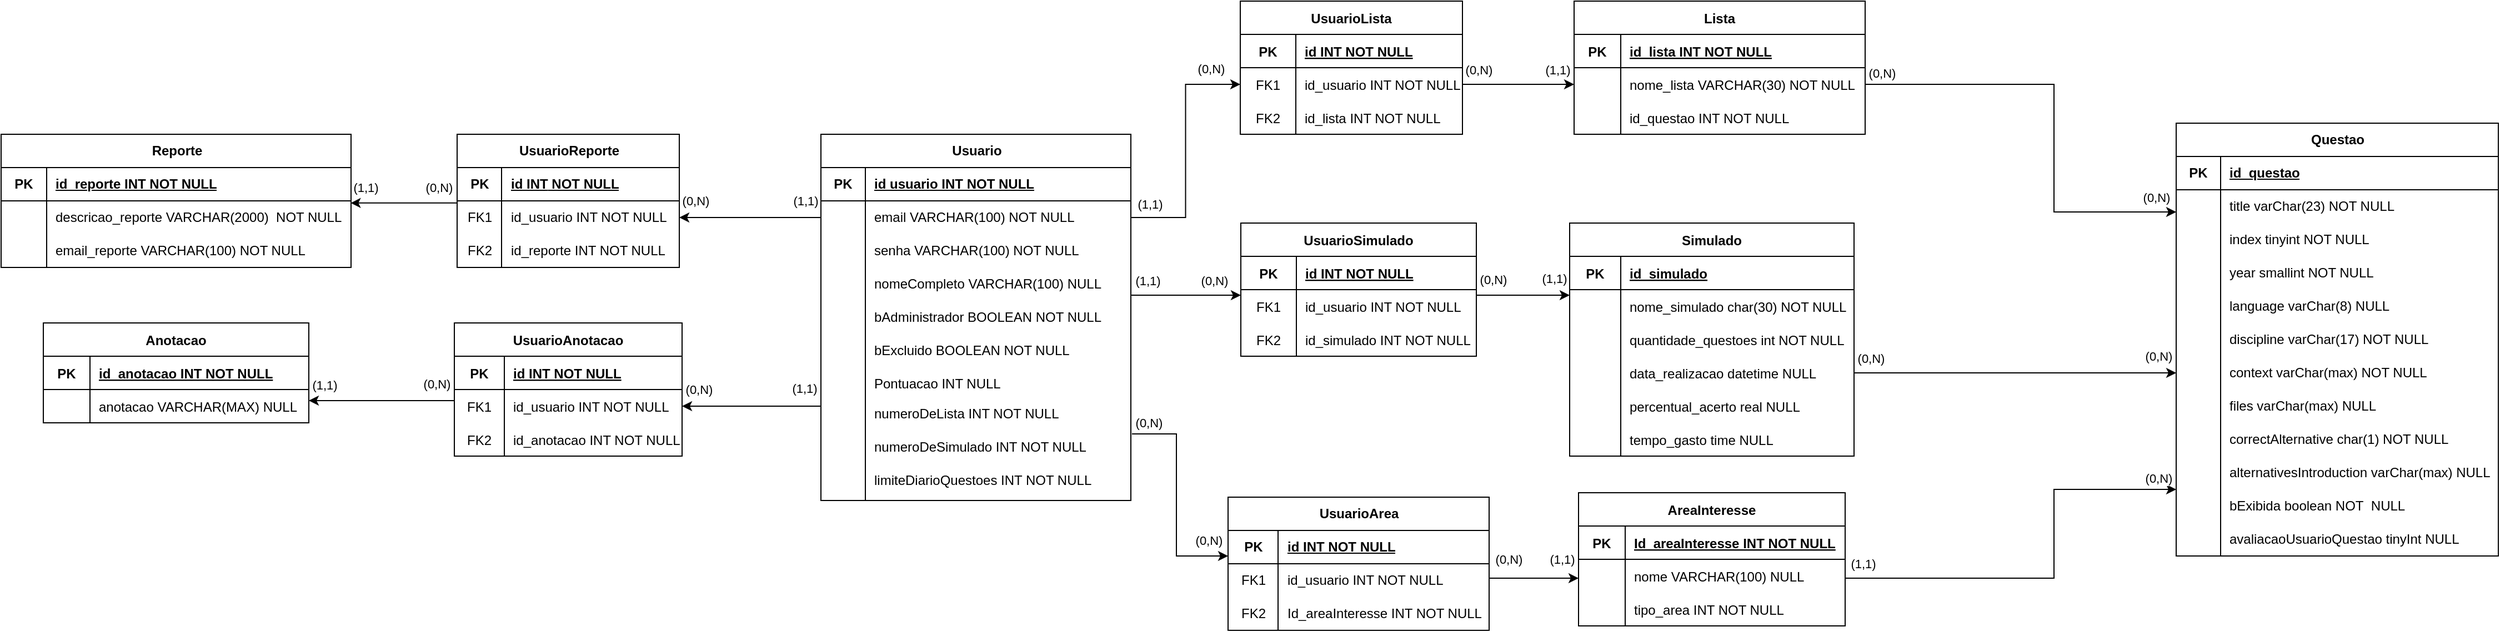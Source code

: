 <mxfile version="27.1.4">
  <diagram id="R2lEEEUBdFMjLlhIrx00" name="Page-1">
    <mxGraphModel dx="1964" dy="458" grid="1" gridSize="10" guides="1" tooltips="1" connect="1" arrows="1" fold="1" page="1" pageScale="1" pageWidth="850" pageHeight="1100" math="0" shadow="0" extFonts="Permanent Marker^https://fonts.googleapis.com/css?family=Permanent+Marker">
      <root>
        <mxCell id="0" />
        <mxCell id="1" parent="0" />
        <mxCell id="TDiomGOSvmwpNplc4qGV-5" style="edgeStyle=orthogonalEdgeStyle;rounded=0;orthogonalLoop=1;jettySize=auto;html=1;exitX=1;exitY=0.5;exitDx=0;exitDy=0;" edge="1" parent="1" source="TDiomGOSvmwpNplc4qGV-12" target="TDiomGOSvmwpNplc4qGV-100">
          <mxGeometry relative="1" as="geometry">
            <mxPoint x="1061" y="237" as="targetPoint" />
            <Array as="points">
              <mxPoint x="1230" y="85" />
              <mxPoint x="1230" y="200" />
            </Array>
          </mxGeometry>
        </mxCell>
        <mxCell id="TDiomGOSvmwpNplc4qGV-6" value="(0,N)" style="edgeLabel;html=1;align=center;verticalAlign=middle;resizable=0;points=[];" vertex="1" connectable="0" parent="TDiomGOSvmwpNplc4qGV-5">
          <mxGeometry x="0.802" y="1" relative="1" as="geometry">
            <mxPoint x="21" y="-12" as="offset" />
          </mxGeometry>
        </mxCell>
        <mxCell id="TDiomGOSvmwpNplc4qGV-7" value="(0,N)" style="edgeLabel;html=1;align=center;verticalAlign=middle;resizable=0;points=[];" vertex="1" connectable="0" parent="TDiomGOSvmwpNplc4qGV-5">
          <mxGeometry x="-0.796" y="1" relative="1" as="geometry">
            <mxPoint x="-26" y="-9" as="offset" />
          </mxGeometry>
        </mxCell>
        <mxCell id="TDiomGOSvmwpNplc4qGV-8" value="Lista" style="shape=table;startSize=30;container=1;collapsible=1;childLayout=tableLayout;fixedRows=1;rowLines=0;fontStyle=1;align=center;resizeLast=1;" vertex="1" parent="1">
          <mxGeometry x="798" y="10" width="262" height="120" as="geometry">
            <mxRectangle x="410" y="100" width="70" height="30" as="alternateBounds" />
          </mxGeometry>
        </mxCell>
        <mxCell id="TDiomGOSvmwpNplc4qGV-9" value="" style="shape=partialRectangle;collapsible=0;dropTarget=0;pointerEvents=0;fillColor=none;points=[[0,0.5],[1,0.5]];portConstraint=eastwest;top=0;left=0;right=0;bottom=1;" vertex="1" parent="TDiomGOSvmwpNplc4qGV-8">
          <mxGeometry y="30" width="262" height="30" as="geometry" />
        </mxCell>
        <mxCell id="TDiomGOSvmwpNplc4qGV-10" value="PK" style="shape=partialRectangle;overflow=hidden;connectable=0;fillColor=none;top=0;left=0;bottom=0;right=0;fontStyle=1;" vertex="1" parent="TDiomGOSvmwpNplc4qGV-9">
          <mxGeometry width="42" height="30" as="geometry">
            <mxRectangle width="42" height="30" as="alternateBounds" />
          </mxGeometry>
        </mxCell>
        <mxCell id="TDiomGOSvmwpNplc4qGV-11" value="id_lista INT NOT NULL " style="shape=partialRectangle;overflow=hidden;connectable=0;fillColor=none;top=0;left=0;bottom=0;right=0;align=left;spacingLeft=6;fontStyle=5;" vertex="1" parent="TDiomGOSvmwpNplc4qGV-9">
          <mxGeometry x="42" width="220" height="30" as="geometry">
            <mxRectangle width="220" height="30" as="alternateBounds" />
          </mxGeometry>
        </mxCell>
        <mxCell id="TDiomGOSvmwpNplc4qGV-12" value="" style="shape=partialRectangle;collapsible=0;dropTarget=0;pointerEvents=0;fillColor=none;points=[[0,0.5],[1,0.5]];portConstraint=eastwest;top=0;left=0;right=0;bottom=0;" vertex="1" parent="TDiomGOSvmwpNplc4qGV-8">
          <mxGeometry y="60" width="262" height="30" as="geometry" />
        </mxCell>
        <mxCell id="TDiomGOSvmwpNplc4qGV-13" value="" style="shape=partialRectangle;overflow=hidden;connectable=0;fillColor=none;top=0;left=0;bottom=0;right=0;" vertex="1" parent="TDiomGOSvmwpNplc4qGV-12">
          <mxGeometry width="42" height="30" as="geometry">
            <mxRectangle width="42" height="30" as="alternateBounds" />
          </mxGeometry>
        </mxCell>
        <mxCell id="TDiomGOSvmwpNplc4qGV-14" value="nome_lista VARCHAR(30) NOT NULL" style="shape=partialRectangle;overflow=hidden;connectable=0;fillColor=none;top=0;left=0;bottom=0;right=0;align=left;spacingLeft=6;" vertex="1" parent="TDiomGOSvmwpNplc4qGV-12">
          <mxGeometry x="42" width="220" height="30" as="geometry">
            <mxRectangle width="220" height="30" as="alternateBounds" />
          </mxGeometry>
        </mxCell>
        <mxCell id="TDiomGOSvmwpNplc4qGV-15" value="" style="shape=partialRectangle;collapsible=0;dropTarget=0;pointerEvents=0;fillColor=none;points=[[0,0.5],[1,0.5]];portConstraint=eastwest;top=0;left=0;right=0;bottom=0;" vertex="1" parent="TDiomGOSvmwpNplc4qGV-8">
          <mxGeometry y="90" width="262" height="30" as="geometry" />
        </mxCell>
        <mxCell id="TDiomGOSvmwpNplc4qGV-16" value="" style="shape=partialRectangle;overflow=hidden;connectable=0;fillColor=none;top=0;left=0;bottom=0;right=0;" vertex="1" parent="TDiomGOSvmwpNplc4qGV-15">
          <mxGeometry width="42" height="30" as="geometry">
            <mxRectangle width="42" height="30" as="alternateBounds" />
          </mxGeometry>
        </mxCell>
        <mxCell id="TDiomGOSvmwpNplc4qGV-17" value="id_questao INT NOT NULL" style="shape=partialRectangle;overflow=hidden;connectable=0;fillColor=none;top=0;left=0;bottom=0;right=0;align=left;spacingLeft=6;" vertex="1" parent="TDiomGOSvmwpNplc4qGV-15">
          <mxGeometry x="42" width="220" height="30" as="geometry">
            <mxRectangle width="220" height="30" as="alternateBounds" />
          </mxGeometry>
        </mxCell>
        <mxCell id="TDiomGOSvmwpNplc4qGV-18" style="edgeStyle=orthogonalEdgeStyle;rounded=0;orthogonalLoop=1;jettySize=auto;html=1;entryX=0;entryY=0.5;entryDx=0;entryDy=0;exitX=1;exitY=0.5;exitDx=0;exitDy=0;" edge="1" parent="1" source="TDiomGOSvmwpNplc4qGV-23" target="TDiomGOSvmwpNplc4qGV-12">
          <mxGeometry relative="1" as="geometry" />
        </mxCell>
        <mxCell id="TDiomGOSvmwpNplc4qGV-19" value="UsuarioLista" style="shape=table;startSize=30;container=1;collapsible=1;childLayout=tableLayout;fixedRows=1;rowLines=0;fontStyle=1;align=center;resizeLast=1;" vertex="1" parent="1">
          <mxGeometry x="497.5" y="10" width="200" height="120" as="geometry">
            <mxRectangle x="410" y="100" width="70" height="30" as="alternateBounds" />
          </mxGeometry>
        </mxCell>
        <mxCell id="TDiomGOSvmwpNplc4qGV-20" value="" style="shape=partialRectangle;collapsible=0;dropTarget=0;pointerEvents=0;fillColor=none;points=[[0,0.5],[1,0.5]];portConstraint=eastwest;top=0;left=0;right=0;bottom=1;" vertex="1" parent="TDiomGOSvmwpNplc4qGV-19">
          <mxGeometry y="30" width="200" height="30" as="geometry" />
        </mxCell>
        <mxCell id="TDiomGOSvmwpNplc4qGV-21" value="PK" style="shape=partialRectangle;overflow=hidden;connectable=0;fillColor=none;top=0;left=0;bottom=0;right=0;fontStyle=1;" vertex="1" parent="TDiomGOSvmwpNplc4qGV-20">
          <mxGeometry width="50" height="30" as="geometry">
            <mxRectangle width="50" height="30" as="alternateBounds" />
          </mxGeometry>
        </mxCell>
        <mxCell id="TDiomGOSvmwpNplc4qGV-22" value="id INT NOT NULL " style="shape=partialRectangle;overflow=hidden;connectable=0;fillColor=none;top=0;left=0;bottom=0;right=0;align=left;spacingLeft=6;fontStyle=5;" vertex="1" parent="TDiomGOSvmwpNplc4qGV-20">
          <mxGeometry x="50" width="150" height="30" as="geometry">
            <mxRectangle width="150" height="30" as="alternateBounds" />
          </mxGeometry>
        </mxCell>
        <mxCell id="TDiomGOSvmwpNplc4qGV-23" value="" style="shape=partialRectangle;collapsible=0;dropTarget=0;pointerEvents=0;fillColor=none;points=[[0,0.5],[1,0.5]];portConstraint=eastwest;top=0;left=0;right=0;bottom=0;" vertex="1" parent="TDiomGOSvmwpNplc4qGV-19">
          <mxGeometry y="60" width="200" height="30" as="geometry" />
        </mxCell>
        <mxCell id="TDiomGOSvmwpNplc4qGV-24" value="FK1" style="shape=partialRectangle;overflow=hidden;connectable=0;fillColor=none;top=0;left=0;bottom=0;right=0;" vertex="1" parent="TDiomGOSvmwpNplc4qGV-23">
          <mxGeometry width="50" height="30" as="geometry">
            <mxRectangle width="50" height="30" as="alternateBounds" />
          </mxGeometry>
        </mxCell>
        <mxCell id="TDiomGOSvmwpNplc4qGV-25" value="id_usuario INT NOT NULL" style="shape=partialRectangle;overflow=hidden;connectable=0;fillColor=none;top=0;left=0;bottom=0;right=0;align=left;spacingLeft=6;" vertex="1" parent="TDiomGOSvmwpNplc4qGV-23">
          <mxGeometry x="50" width="150" height="30" as="geometry">
            <mxRectangle width="150" height="30" as="alternateBounds" />
          </mxGeometry>
        </mxCell>
        <mxCell id="TDiomGOSvmwpNplc4qGV-218" value="" style="shape=partialRectangle;collapsible=0;dropTarget=0;pointerEvents=0;fillColor=none;points=[[0,0.5],[1,0.5]];portConstraint=eastwest;top=0;left=0;right=0;bottom=0;" vertex="1" parent="TDiomGOSvmwpNplc4qGV-19">
          <mxGeometry y="90" width="200" height="30" as="geometry" />
        </mxCell>
        <mxCell id="TDiomGOSvmwpNplc4qGV-219" value="FK2" style="shape=partialRectangle;overflow=hidden;connectable=0;fillColor=none;top=0;left=0;bottom=0;right=0;" vertex="1" parent="TDiomGOSvmwpNplc4qGV-218">
          <mxGeometry width="50" height="30" as="geometry">
            <mxRectangle width="50" height="30" as="alternateBounds" />
          </mxGeometry>
        </mxCell>
        <mxCell id="TDiomGOSvmwpNplc4qGV-220" value="id_lista INT NOT NULL" style="shape=partialRectangle;overflow=hidden;connectable=0;fillColor=none;top=0;left=0;bottom=0;right=0;align=left;spacingLeft=6;" vertex="1" parent="TDiomGOSvmwpNplc4qGV-218">
          <mxGeometry x="50" width="150" height="30" as="geometry">
            <mxRectangle width="150" height="30" as="alternateBounds" />
          </mxGeometry>
        </mxCell>
        <mxCell id="TDiomGOSvmwpNplc4qGV-29" value="(0,N)" style="edgeLabel;html=1;align=center;verticalAlign=middle;resizable=0;points=[];" vertex="1" connectable="0" parent="1">
          <mxGeometry x="715" y="74" as="geometry">
            <mxPoint x="-3" y="-2" as="offset" />
          </mxGeometry>
        </mxCell>
        <mxCell id="TDiomGOSvmwpNplc4qGV-77" value="UsuarioReporte" style="shape=table;startSize=30;container=1;collapsible=1;childLayout=tableLayout;fixedRows=1;rowLines=0;fontStyle=1;align=center;resizeLast=1;html=1;" vertex="1" parent="1">
          <mxGeometry x="-207.5" y="130" width="200" height="120" as="geometry" />
        </mxCell>
        <mxCell id="TDiomGOSvmwpNplc4qGV-78" value="" style="shape=tableRow;horizontal=0;startSize=0;swimlaneHead=0;swimlaneBody=0;fillColor=none;collapsible=0;dropTarget=0;points=[[0,0.5],[1,0.5]];portConstraint=eastwest;top=0;left=0;right=0;bottom=1;" vertex="1" parent="TDiomGOSvmwpNplc4qGV-77">
          <mxGeometry y="30" width="200" height="30" as="geometry" />
        </mxCell>
        <mxCell id="TDiomGOSvmwpNplc4qGV-79" value="PK" style="shape=partialRectangle;connectable=0;fillColor=none;top=0;left=0;bottom=0;right=0;fontStyle=1;overflow=hidden;whiteSpace=wrap;html=1;" vertex="1" parent="TDiomGOSvmwpNplc4qGV-78">
          <mxGeometry width="40" height="30" as="geometry">
            <mxRectangle width="40" height="30" as="alternateBounds" />
          </mxGeometry>
        </mxCell>
        <mxCell id="TDiomGOSvmwpNplc4qGV-80" value="id INT&lt;span style=&quot;background-color: transparent; color: light-dark(rgb(0, 0, 0), rgb(255, 255, 255));&quot;&gt;&amp;nbsp;NOT NULL&lt;/span&gt;" style="shape=partialRectangle;connectable=0;fillColor=none;top=0;left=0;bottom=0;right=0;align=left;spacingLeft=6;fontStyle=5;overflow=hidden;whiteSpace=wrap;html=1;" vertex="1" parent="TDiomGOSvmwpNplc4qGV-78">
          <mxGeometry x="40" width="160" height="30" as="geometry">
            <mxRectangle width="160" height="30" as="alternateBounds" />
          </mxGeometry>
        </mxCell>
        <mxCell id="TDiomGOSvmwpNplc4qGV-81" value="" style="shape=tableRow;horizontal=0;startSize=0;swimlaneHead=0;swimlaneBody=0;fillColor=none;collapsible=0;dropTarget=0;points=[[0,0.5],[1,0.5]];portConstraint=eastwest;top=0;left=0;right=0;bottom=0;" vertex="1" parent="TDiomGOSvmwpNplc4qGV-77">
          <mxGeometry y="60" width="200" height="30" as="geometry" />
        </mxCell>
        <mxCell id="TDiomGOSvmwpNplc4qGV-82" value="FK1" style="shape=partialRectangle;connectable=0;fillColor=none;top=0;left=0;bottom=0;right=0;editable=1;overflow=hidden;whiteSpace=wrap;html=1;" vertex="1" parent="TDiomGOSvmwpNplc4qGV-81">
          <mxGeometry width="40" height="30" as="geometry">
            <mxRectangle width="40" height="30" as="alternateBounds" />
          </mxGeometry>
        </mxCell>
        <mxCell id="TDiomGOSvmwpNplc4qGV-83" value="id_usuario INT NOT NULL" style="shape=partialRectangle;connectable=0;fillColor=none;top=0;left=0;bottom=0;right=0;align=left;spacingLeft=6;overflow=hidden;whiteSpace=wrap;html=1;" vertex="1" parent="TDiomGOSvmwpNplc4qGV-81">
          <mxGeometry x="40" width="160" height="30" as="geometry">
            <mxRectangle width="160" height="30" as="alternateBounds" />
          </mxGeometry>
        </mxCell>
        <mxCell id="TDiomGOSvmwpNplc4qGV-203" value="" style="shape=tableRow;horizontal=0;startSize=0;swimlaneHead=0;swimlaneBody=0;fillColor=none;collapsible=0;dropTarget=0;points=[[0,0.5],[1,0.5]];portConstraint=eastwest;top=0;left=0;right=0;bottom=0;" vertex="1" parent="TDiomGOSvmwpNplc4qGV-77">
          <mxGeometry y="90" width="200" height="30" as="geometry" />
        </mxCell>
        <mxCell id="TDiomGOSvmwpNplc4qGV-204" value="FK2" style="shape=partialRectangle;connectable=0;fillColor=none;top=0;left=0;bottom=0;right=0;editable=1;overflow=hidden;whiteSpace=wrap;html=1;" vertex="1" parent="TDiomGOSvmwpNplc4qGV-203">
          <mxGeometry width="40" height="30" as="geometry">
            <mxRectangle width="40" height="30" as="alternateBounds" />
          </mxGeometry>
        </mxCell>
        <mxCell id="TDiomGOSvmwpNplc4qGV-205" value="id_reporte INT NOT NULL" style="shape=partialRectangle;connectable=0;fillColor=none;top=0;left=0;bottom=0;right=0;align=left;spacingLeft=6;overflow=hidden;whiteSpace=wrap;html=1;" vertex="1" parent="TDiomGOSvmwpNplc4qGV-203">
          <mxGeometry x="40" width="160" height="30" as="geometry">
            <mxRectangle width="160" height="30" as="alternateBounds" />
          </mxGeometry>
        </mxCell>
        <mxCell id="TDiomGOSvmwpNplc4qGV-84" value="Reporte" style="shape=table;startSize=30;container=1;collapsible=1;childLayout=tableLayout;fixedRows=1;rowLines=0;fontStyle=1;align=center;resizeLast=1;html=1;" vertex="1" parent="1">
          <mxGeometry x="-618" y="130" width="315" height="120" as="geometry" />
        </mxCell>
        <mxCell id="TDiomGOSvmwpNplc4qGV-85" value="" style="shape=tableRow;horizontal=0;startSize=0;swimlaneHead=0;swimlaneBody=0;fillColor=none;collapsible=0;dropTarget=0;points=[[0,0.5],[1,0.5]];portConstraint=eastwest;top=0;left=0;right=0;bottom=1;" vertex="1" parent="TDiomGOSvmwpNplc4qGV-84">
          <mxGeometry y="30" width="315" height="30" as="geometry" />
        </mxCell>
        <mxCell id="TDiomGOSvmwpNplc4qGV-86" value="PK" style="shape=partialRectangle;connectable=0;fillColor=none;top=0;left=0;bottom=0;right=0;fontStyle=1;overflow=hidden;whiteSpace=wrap;html=1;" vertex="1" parent="TDiomGOSvmwpNplc4qGV-85">
          <mxGeometry width="41" height="30" as="geometry">
            <mxRectangle width="41" height="30" as="alternateBounds" />
          </mxGeometry>
        </mxCell>
        <mxCell id="TDiomGOSvmwpNplc4qGV-87" value="id_reporte INT NOT NULL" style="shape=partialRectangle;connectable=0;fillColor=none;top=0;left=0;bottom=0;right=0;align=left;spacingLeft=6;fontStyle=5;overflow=hidden;whiteSpace=wrap;html=1;" vertex="1" parent="TDiomGOSvmwpNplc4qGV-85">
          <mxGeometry x="41" width="274" height="30" as="geometry">
            <mxRectangle width="274" height="30" as="alternateBounds" />
          </mxGeometry>
        </mxCell>
        <mxCell id="TDiomGOSvmwpNplc4qGV-88" value="" style="shape=tableRow;horizontal=0;startSize=0;swimlaneHead=0;swimlaneBody=0;fillColor=none;collapsible=0;dropTarget=0;points=[[0,0.5],[1,0.5]];portConstraint=eastwest;top=0;left=0;right=0;bottom=0;" vertex="1" parent="TDiomGOSvmwpNplc4qGV-84">
          <mxGeometry y="60" width="315" height="30" as="geometry" />
        </mxCell>
        <mxCell id="TDiomGOSvmwpNplc4qGV-89" value="" style="shape=partialRectangle;connectable=0;fillColor=none;top=0;left=0;bottom=0;right=0;editable=1;overflow=hidden;whiteSpace=wrap;html=1;" vertex="1" parent="TDiomGOSvmwpNplc4qGV-88">
          <mxGeometry width="41" height="30" as="geometry">
            <mxRectangle width="41" height="30" as="alternateBounds" />
          </mxGeometry>
        </mxCell>
        <mxCell id="TDiomGOSvmwpNplc4qGV-90" value="descricao_reporte VARCHAR(2000)&amp;nbsp; NOT NULL" style="shape=partialRectangle;connectable=0;fillColor=none;top=0;left=0;bottom=0;right=0;align=left;spacingLeft=6;overflow=hidden;whiteSpace=wrap;html=1;" vertex="1" parent="TDiomGOSvmwpNplc4qGV-88">
          <mxGeometry x="41" width="274" height="30" as="geometry">
            <mxRectangle width="274" height="30" as="alternateBounds" />
          </mxGeometry>
        </mxCell>
        <mxCell id="TDiomGOSvmwpNplc4qGV-91" value="" style="shape=tableRow;horizontal=0;startSize=0;swimlaneHead=0;swimlaneBody=0;fillColor=none;collapsible=0;dropTarget=0;points=[[0,0.5],[1,0.5]];portConstraint=eastwest;top=0;left=0;right=0;bottom=0;" vertex="1" parent="TDiomGOSvmwpNplc4qGV-84">
          <mxGeometry y="90" width="315" height="30" as="geometry" />
        </mxCell>
        <mxCell id="TDiomGOSvmwpNplc4qGV-92" value="" style="shape=partialRectangle;connectable=0;fillColor=none;top=0;left=0;bottom=0;right=0;editable=1;overflow=hidden;whiteSpace=wrap;html=1;" vertex="1" parent="TDiomGOSvmwpNplc4qGV-91">
          <mxGeometry width="41" height="30" as="geometry">
            <mxRectangle width="41" height="30" as="alternateBounds" />
          </mxGeometry>
        </mxCell>
        <mxCell id="TDiomGOSvmwpNplc4qGV-93" value="email_reporte VARCHAR(100) NOT NULL" style="shape=partialRectangle;connectable=0;fillColor=none;top=0;left=0;bottom=0;right=0;align=left;spacingLeft=6;overflow=hidden;whiteSpace=wrap;html=1;" vertex="1" parent="TDiomGOSvmwpNplc4qGV-91">
          <mxGeometry x="41" width="274" height="30" as="geometry">
            <mxRectangle width="274" height="30" as="alternateBounds" />
          </mxGeometry>
        </mxCell>
        <mxCell id="TDiomGOSvmwpNplc4qGV-97" value="(1,1)" style="edgeLabel;html=1;align=center;verticalAlign=middle;resizable=0;points=[];" vertex="1" connectable="0" parent="1">
          <mxGeometry x="-308" y="188" as="geometry">
            <mxPoint x="18" y="-10" as="offset" />
          </mxGeometry>
        </mxCell>
        <mxCell id="TDiomGOSvmwpNplc4qGV-98" value="(0,N)" style="edgeLabel;html=1;align=center;verticalAlign=middle;resizable=0;points=[];" vertex="1" connectable="0" parent="1">
          <mxGeometry x="-11" y="200" as="geometry">
            <mxPoint x="18" y="-10" as="offset" />
          </mxGeometry>
        </mxCell>
        <mxCell id="TDiomGOSvmwpNplc4qGV-99" value="(1,1)" style="edgeLabel;html=1;align=center;verticalAlign=middle;resizable=0;points=[];" vertex="1" connectable="0" parent="1">
          <mxGeometry x="-214" y="183" as="geometry">
            <mxPoint x="320" y="7" as="offset" />
          </mxGeometry>
        </mxCell>
        <mxCell id="TDiomGOSvmwpNplc4qGV-100" value="Questao" style="shape=table;startSize=30;container=1;collapsible=1;childLayout=tableLayout;fixedRows=1;rowLines=0;fontStyle=1;align=center;resizeLast=1;html=1;" vertex="1" parent="1">
          <mxGeometry x="1340" y="120" width="290" height="390" as="geometry" />
        </mxCell>
        <mxCell id="TDiomGOSvmwpNplc4qGV-101" value="" style="shape=tableRow;horizontal=0;startSize=0;swimlaneHead=0;swimlaneBody=0;fillColor=none;collapsible=0;dropTarget=0;points=[[0,0.5],[1,0.5]];portConstraint=eastwest;top=0;left=0;right=0;bottom=1;" vertex="1" parent="TDiomGOSvmwpNplc4qGV-100">
          <mxGeometry y="30" width="290" height="30" as="geometry" />
        </mxCell>
        <mxCell id="TDiomGOSvmwpNplc4qGV-102" value="PK" style="shape=partialRectangle;connectable=0;fillColor=none;top=0;left=0;bottom=0;right=0;fontStyle=1;overflow=hidden;whiteSpace=wrap;html=1;" vertex="1" parent="TDiomGOSvmwpNplc4qGV-101">
          <mxGeometry width="40" height="30" as="geometry">
            <mxRectangle width="40" height="30" as="alternateBounds" />
          </mxGeometry>
        </mxCell>
        <mxCell id="TDiomGOSvmwpNplc4qGV-103" value="id_questao" style="shape=partialRectangle;connectable=0;fillColor=none;top=0;left=0;bottom=0;right=0;align=left;spacingLeft=6;fontStyle=5;overflow=hidden;whiteSpace=wrap;html=1;" vertex="1" parent="TDiomGOSvmwpNplc4qGV-101">
          <mxGeometry x="40" width="250" height="30" as="geometry">
            <mxRectangle width="250" height="30" as="alternateBounds" />
          </mxGeometry>
        </mxCell>
        <mxCell id="TDiomGOSvmwpNplc4qGV-104" value="" style="shape=tableRow;horizontal=0;startSize=0;swimlaneHead=0;swimlaneBody=0;fillColor=none;collapsible=0;dropTarget=0;points=[[0,0.5],[1,0.5]];portConstraint=eastwest;top=0;left=0;right=0;bottom=0;" vertex="1" parent="TDiomGOSvmwpNplc4qGV-100">
          <mxGeometry y="60" width="290" height="30" as="geometry" />
        </mxCell>
        <mxCell id="TDiomGOSvmwpNplc4qGV-105" value="" style="shape=partialRectangle;connectable=0;fillColor=none;top=0;left=0;bottom=0;right=0;editable=1;overflow=hidden;whiteSpace=wrap;html=1;" vertex="1" parent="TDiomGOSvmwpNplc4qGV-104">
          <mxGeometry width="40" height="30" as="geometry">
            <mxRectangle width="40" height="30" as="alternateBounds" />
          </mxGeometry>
        </mxCell>
        <mxCell id="TDiomGOSvmwpNplc4qGV-106" value="title varChar(23) NOT NULL" style="shape=partialRectangle;connectable=0;fillColor=none;top=0;left=0;bottom=0;right=0;align=left;spacingLeft=6;overflow=hidden;whiteSpace=wrap;html=1;" vertex="1" parent="TDiomGOSvmwpNplc4qGV-104">
          <mxGeometry x="40" width="250" height="30" as="geometry">
            <mxRectangle width="250" height="30" as="alternateBounds" />
          </mxGeometry>
        </mxCell>
        <mxCell id="TDiomGOSvmwpNplc4qGV-107" value="" style="shape=tableRow;horizontal=0;startSize=0;swimlaneHead=0;swimlaneBody=0;fillColor=none;collapsible=0;dropTarget=0;points=[[0,0.5],[1,0.5]];portConstraint=eastwest;top=0;left=0;right=0;bottom=0;" vertex="1" parent="TDiomGOSvmwpNplc4qGV-100">
          <mxGeometry y="90" width="290" height="30" as="geometry" />
        </mxCell>
        <mxCell id="TDiomGOSvmwpNplc4qGV-108" value="" style="shape=partialRectangle;connectable=0;fillColor=none;top=0;left=0;bottom=0;right=0;editable=1;overflow=hidden;whiteSpace=wrap;html=1;" vertex="1" parent="TDiomGOSvmwpNplc4qGV-107">
          <mxGeometry width="40" height="30" as="geometry">
            <mxRectangle width="40" height="30" as="alternateBounds" />
          </mxGeometry>
        </mxCell>
        <mxCell id="TDiomGOSvmwpNplc4qGV-109" value="index tinyint NOT NULL" style="shape=partialRectangle;connectable=0;fillColor=none;top=0;left=0;bottom=0;right=0;align=left;spacingLeft=6;overflow=hidden;whiteSpace=wrap;html=1;" vertex="1" parent="TDiomGOSvmwpNplc4qGV-107">
          <mxGeometry x="40" width="250" height="30" as="geometry">
            <mxRectangle width="250" height="30" as="alternateBounds" />
          </mxGeometry>
        </mxCell>
        <mxCell id="TDiomGOSvmwpNplc4qGV-110" value="" style="shape=tableRow;horizontal=0;startSize=0;swimlaneHead=0;swimlaneBody=0;fillColor=none;collapsible=0;dropTarget=0;points=[[0,0.5],[1,0.5]];portConstraint=eastwest;top=0;left=0;right=0;bottom=0;" vertex="1" parent="TDiomGOSvmwpNplc4qGV-100">
          <mxGeometry y="120" width="290" height="30" as="geometry" />
        </mxCell>
        <mxCell id="TDiomGOSvmwpNplc4qGV-111" value="" style="shape=partialRectangle;connectable=0;fillColor=none;top=0;left=0;bottom=0;right=0;editable=1;overflow=hidden;whiteSpace=wrap;html=1;" vertex="1" parent="TDiomGOSvmwpNplc4qGV-110">
          <mxGeometry width="40" height="30" as="geometry">
            <mxRectangle width="40" height="30" as="alternateBounds" />
          </mxGeometry>
        </mxCell>
        <mxCell id="TDiomGOSvmwpNplc4qGV-112" value="year smallint NOT NULL" style="shape=partialRectangle;connectable=0;fillColor=none;top=0;left=0;bottom=0;right=0;align=left;spacingLeft=6;overflow=hidden;whiteSpace=wrap;html=1;" vertex="1" parent="TDiomGOSvmwpNplc4qGV-110">
          <mxGeometry x="40" width="250" height="30" as="geometry">
            <mxRectangle width="250" height="30" as="alternateBounds" />
          </mxGeometry>
        </mxCell>
        <mxCell id="TDiomGOSvmwpNplc4qGV-113" value="" style="shape=tableRow;horizontal=0;startSize=0;swimlaneHead=0;swimlaneBody=0;fillColor=none;collapsible=0;dropTarget=0;points=[[0,0.5],[1,0.5]];portConstraint=eastwest;top=0;left=0;right=0;bottom=0;" vertex="1" parent="TDiomGOSvmwpNplc4qGV-100">
          <mxGeometry y="150" width="290" height="30" as="geometry" />
        </mxCell>
        <mxCell id="TDiomGOSvmwpNplc4qGV-114" value="" style="shape=partialRectangle;connectable=0;fillColor=none;top=0;left=0;bottom=0;right=0;editable=1;overflow=hidden;whiteSpace=wrap;html=1;" vertex="1" parent="TDiomGOSvmwpNplc4qGV-113">
          <mxGeometry width="40" height="30" as="geometry">
            <mxRectangle width="40" height="30" as="alternateBounds" />
          </mxGeometry>
        </mxCell>
        <mxCell id="TDiomGOSvmwpNplc4qGV-115" value="language varC&lt;span style=&quot;background-color: transparent; color: light-dark(rgb(0, 0, 0), rgb(255, 255, 255));&quot;&gt;har(8) NULL&lt;/span&gt;" style="shape=partialRectangle;connectable=0;fillColor=none;top=0;left=0;bottom=0;right=0;align=left;spacingLeft=6;overflow=hidden;whiteSpace=wrap;html=1;" vertex="1" parent="TDiomGOSvmwpNplc4qGV-113">
          <mxGeometry x="40" width="250" height="30" as="geometry">
            <mxRectangle width="250" height="30" as="alternateBounds" />
          </mxGeometry>
        </mxCell>
        <mxCell id="TDiomGOSvmwpNplc4qGV-116" value="" style="shape=tableRow;horizontal=0;startSize=0;swimlaneHead=0;swimlaneBody=0;fillColor=none;collapsible=0;dropTarget=0;points=[[0,0.5],[1,0.5]];portConstraint=eastwest;top=0;left=0;right=0;bottom=0;" vertex="1" parent="TDiomGOSvmwpNplc4qGV-100">
          <mxGeometry y="180" width="290" height="30" as="geometry" />
        </mxCell>
        <mxCell id="TDiomGOSvmwpNplc4qGV-117" value="" style="shape=partialRectangle;connectable=0;fillColor=none;top=0;left=0;bottom=0;right=0;editable=1;overflow=hidden;whiteSpace=wrap;html=1;" vertex="1" parent="TDiomGOSvmwpNplc4qGV-116">
          <mxGeometry width="40" height="30" as="geometry">
            <mxRectangle width="40" height="30" as="alternateBounds" />
          </mxGeometry>
        </mxCell>
        <mxCell id="TDiomGOSvmwpNplc4qGV-118" value="discipline varChar(17) NOT NULL" style="shape=partialRectangle;connectable=0;fillColor=none;top=0;left=0;bottom=0;right=0;align=left;spacingLeft=6;overflow=hidden;whiteSpace=wrap;html=1;" vertex="1" parent="TDiomGOSvmwpNplc4qGV-116">
          <mxGeometry x="40" width="250" height="30" as="geometry">
            <mxRectangle width="250" height="30" as="alternateBounds" />
          </mxGeometry>
        </mxCell>
        <mxCell id="TDiomGOSvmwpNplc4qGV-119" value="" style="shape=tableRow;horizontal=0;startSize=0;swimlaneHead=0;swimlaneBody=0;fillColor=none;collapsible=0;dropTarget=0;points=[[0,0.5],[1,0.5]];portConstraint=eastwest;top=0;left=0;right=0;bottom=0;" vertex="1" parent="TDiomGOSvmwpNplc4qGV-100">
          <mxGeometry y="210" width="290" height="30" as="geometry" />
        </mxCell>
        <mxCell id="TDiomGOSvmwpNplc4qGV-120" value="" style="shape=partialRectangle;connectable=0;fillColor=none;top=0;left=0;bottom=0;right=0;editable=1;overflow=hidden;whiteSpace=wrap;html=1;" vertex="1" parent="TDiomGOSvmwpNplc4qGV-119">
          <mxGeometry width="40" height="30" as="geometry">
            <mxRectangle width="40" height="30" as="alternateBounds" />
          </mxGeometry>
        </mxCell>
        <mxCell id="TDiomGOSvmwpNplc4qGV-121" value="context varChar(max) NOT NULL" style="shape=partialRectangle;connectable=0;fillColor=none;top=0;left=0;bottom=0;right=0;align=left;spacingLeft=6;overflow=hidden;whiteSpace=wrap;html=1;" vertex="1" parent="TDiomGOSvmwpNplc4qGV-119">
          <mxGeometry x="40" width="250" height="30" as="geometry">
            <mxRectangle width="250" height="30" as="alternateBounds" />
          </mxGeometry>
        </mxCell>
        <mxCell id="TDiomGOSvmwpNplc4qGV-122" value="" style="shape=tableRow;horizontal=0;startSize=0;swimlaneHead=0;swimlaneBody=0;fillColor=none;collapsible=0;dropTarget=0;points=[[0,0.5],[1,0.5]];portConstraint=eastwest;top=0;left=0;right=0;bottom=0;" vertex="1" parent="TDiomGOSvmwpNplc4qGV-100">
          <mxGeometry y="240" width="290" height="30" as="geometry" />
        </mxCell>
        <mxCell id="TDiomGOSvmwpNplc4qGV-123" value="" style="shape=partialRectangle;connectable=0;fillColor=none;top=0;left=0;bottom=0;right=0;editable=1;overflow=hidden;whiteSpace=wrap;html=1;" vertex="1" parent="TDiomGOSvmwpNplc4qGV-122">
          <mxGeometry width="40" height="30" as="geometry">
            <mxRectangle width="40" height="30" as="alternateBounds" />
          </mxGeometry>
        </mxCell>
        <mxCell id="TDiomGOSvmwpNplc4qGV-124" value="files varChar(max) NULL" style="shape=partialRectangle;connectable=0;fillColor=none;top=0;left=0;bottom=0;right=0;align=left;spacingLeft=6;overflow=hidden;whiteSpace=wrap;html=1;" vertex="1" parent="TDiomGOSvmwpNplc4qGV-122">
          <mxGeometry x="40" width="250" height="30" as="geometry">
            <mxRectangle width="250" height="30" as="alternateBounds" />
          </mxGeometry>
        </mxCell>
        <mxCell id="TDiomGOSvmwpNplc4qGV-125" value="" style="shape=tableRow;horizontal=0;startSize=0;swimlaneHead=0;swimlaneBody=0;fillColor=none;collapsible=0;dropTarget=0;points=[[0,0.5],[1,0.5]];portConstraint=eastwest;top=0;left=0;right=0;bottom=0;" vertex="1" parent="TDiomGOSvmwpNplc4qGV-100">
          <mxGeometry y="270" width="290" height="30" as="geometry" />
        </mxCell>
        <mxCell id="TDiomGOSvmwpNplc4qGV-126" value="" style="shape=partialRectangle;connectable=0;fillColor=none;top=0;left=0;bottom=0;right=0;editable=1;overflow=hidden;whiteSpace=wrap;html=1;" vertex="1" parent="TDiomGOSvmwpNplc4qGV-125">
          <mxGeometry width="40" height="30" as="geometry">
            <mxRectangle width="40" height="30" as="alternateBounds" />
          </mxGeometry>
        </mxCell>
        <mxCell id="TDiomGOSvmwpNplc4qGV-127" value="correctAlternative char(1) NOT NULL" style="shape=partialRectangle;connectable=0;fillColor=none;top=0;left=0;bottom=0;right=0;align=left;spacingLeft=6;overflow=hidden;whiteSpace=wrap;html=1;" vertex="1" parent="TDiomGOSvmwpNplc4qGV-125">
          <mxGeometry x="40" width="250" height="30" as="geometry">
            <mxRectangle width="250" height="30" as="alternateBounds" />
          </mxGeometry>
        </mxCell>
        <mxCell id="TDiomGOSvmwpNplc4qGV-128" value="" style="shape=tableRow;horizontal=0;startSize=0;swimlaneHead=0;swimlaneBody=0;fillColor=none;collapsible=0;dropTarget=0;points=[[0,0.5],[1,0.5]];portConstraint=eastwest;top=0;left=0;right=0;bottom=0;" vertex="1" parent="TDiomGOSvmwpNplc4qGV-100">
          <mxGeometry y="300" width="290" height="30" as="geometry" />
        </mxCell>
        <mxCell id="TDiomGOSvmwpNplc4qGV-129" value="" style="shape=partialRectangle;connectable=0;fillColor=none;top=0;left=0;bottom=0;right=0;editable=1;overflow=hidden;whiteSpace=wrap;html=1;" vertex="1" parent="TDiomGOSvmwpNplc4qGV-128">
          <mxGeometry width="40" height="30" as="geometry">
            <mxRectangle width="40" height="30" as="alternateBounds" />
          </mxGeometry>
        </mxCell>
        <mxCell id="TDiomGOSvmwpNplc4qGV-130" value="alternativesIntroduction varChar(max) NULL" style="shape=partialRectangle;connectable=0;fillColor=none;top=0;left=0;bottom=0;right=0;align=left;spacingLeft=6;overflow=hidden;whiteSpace=wrap;html=1;" vertex="1" parent="TDiomGOSvmwpNplc4qGV-128">
          <mxGeometry x="40" width="250" height="30" as="geometry">
            <mxRectangle width="250" height="30" as="alternateBounds" />
          </mxGeometry>
        </mxCell>
        <mxCell id="TDiomGOSvmwpNplc4qGV-131" value="" style="shape=tableRow;horizontal=0;startSize=0;swimlaneHead=0;swimlaneBody=0;fillColor=none;collapsible=0;dropTarget=0;points=[[0,0.5],[1,0.5]];portConstraint=eastwest;top=0;left=0;right=0;bottom=0;" vertex="1" parent="TDiomGOSvmwpNplc4qGV-100">
          <mxGeometry y="330" width="290" height="30" as="geometry" />
        </mxCell>
        <mxCell id="TDiomGOSvmwpNplc4qGV-132" value="" style="shape=partialRectangle;connectable=0;fillColor=none;top=0;left=0;bottom=0;right=0;editable=1;overflow=hidden;whiteSpace=wrap;html=1;" vertex="1" parent="TDiomGOSvmwpNplc4qGV-131">
          <mxGeometry width="40" height="30" as="geometry">
            <mxRectangle width="40" height="30" as="alternateBounds" />
          </mxGeometry>
        </mxCell>
        <mxCell id="TDiomGOSvmwpNplc4qGV-133" value="bExibida boolean NOT&amp;nbsp; NULL" style="shape=partialRectangle;connectable=0;fillColor=none;top=0;left=0;bottom=0;right=0;align=left;spacingLeft=6;overflow=hidden;whiteSpace=wrap;html=1;" vertex="1" parent="TDiomGOSvmwpNplc4qGV-131">
          <mxGeometry x="40" width="250" height="30" as="geometry">
            <mxRectangle width="250" height="30" as="alternateBounds" />
          </mxGeometry>
        </mxCell>
        <mxCell id="TDiomGOSvmwpNplc4qGV-134" value="" style="shape=tableRow;horizontal=0;startSize=0;swimlaneHead=0;swimlaneBody=0;fillColor=none;collapsible=0;dropTarget=0;points=[[0,0.5],[1,0.5]];portConstraint=eastwest;top=0;left=0;right=0;bottom=0;" vertex="1" parent="TDiomGOSvmwpNplc4qGV-100">
          <mxGeometry y="360" width="290" height="30" as="geometry" />
        </mxCell>
        <mxCell id="TDiomGOSvmwpNplc4qGV-135" value="" style="shape=partialRectangle;connectable=0;fillColor=none;top=0;left=0;bottom=0;right=0;editable=1;overflow=hidden;whiteSpace=wrap;html=1;" vertex="1" parent="TDiomGOSvmwpNplc4qGV-134">
          <mxGeometry width="40" height="30" as="geometry">
            <mxRectangle width="40" height="30" as="alternateBounds" />
          </mxGeometry>
        </mxCell>
        <mxCell id="TDiomGOSvmwpNplc4qGV-136" value="avaliacaoUsuarioQuestao tinyInt NULL" style="shape=partialRectangle;connectable=0;fillColor=none;top=0;left=0;bottom=0;right=0;align=left;spacingLeft=6;overflow=hidden;whiteSpace=wrap;html=1;" vertex="1" parent="TDiomGOSvmwpNplc4qGV-134">
          <mxGeometry x="40" width="250" height="30" as="geometry">
            <mxRectangle width="250" height="30" as="alternateBounds" />
          </mxGeometry>
        </mxCell>
        <mxCell id="TDiomGOSvmwpNplc4qGV-224" style="edgeStyle=orthogonalEdgeStyle;rounded=0;orthogonalLoop=1;jettySize=auto;html=1;entryX=1;entryY=0.5;entryDx=0;entryDy=0;" edge="1" parent="1" source="PUtDKY7gk_9w-eYAS1PP-60" target="TDiomGOSvmwpNplc4qGV-81">
          <mxGeometry relative="1" as="geometry">
            <Array as="points">
              <mxPoint x="80" y="205" />
              <mxPoint x="80" y="205" />
            </Array>
          </mxGeometry>
        </mxCell>
        <mxCell id="TDiomGOSvmwpNplc4qGV-228" style="edgeStyle=orthogonalEdgeStyle;rounded=0;orthogonalLoop=1;jettySize=auto;html=1;entryX=1;entryY=0.5;entryDx=0;entryDy=0;" edge="1" parent="1" source="PUtDKY7gk_9w-eYAS1PP-60" target="TDiomGOSvmwpNplc4qGV-185">
          <mxGeometry relative="1" as="geometry">
            <Array as="points">
              <mxPoint x="90" y="375" />
              <mxPoint x="90" y="375" />
            </Array>
          </mxGeometry>
        </mxCell>
        <mxCell id="TDiomGOSvmwpNplc4qGV-238" style="edgeStyle=orthogonalEdgeStyle;rounded=0;orthogonalLoop=1;jettySize=auto;html=1;entryX=0;entryY=0.5;entryDx=0;entryDy=0;exitX=1;exitY=0.5;exitDx=0;exitDy=0;" edge="1" parent="1" source="PUtDKY7gk_9w-eYAS1PP-64" target="TDiomGOSvmwpNplc4qGV-23">
          <mxGeometry relative="1" as="geometry" />
        </mxCell>
        <mxCell id="TDiomGOSvmwpNplc4qGV-241" style="edgeStyle=orthogonalEdgeStyle;rounded=0;orthogonalLoop=1;jettySize=auto;html=1;" edge="1" parent="1" source="PUtDKY7gk_9w-eYAS1PP-60" target="TDiomGOSvmwpNplc4qGV-161">
          <mxGeometry relative="1" as="geometry">
            <Array as="points">
              <mxPoint x="430" y="275" />
              <mxPoint x="430" y="275" />
            </Array>
          </mxGeometry>
        </mxCell>
        <mxCell id="TDiomGOSvmwpNplc4qGV-243" style="edgeStyle=orthogonalEdgeStyle;rounded=0;orthogonalLoop=1;jettySize=auto;html=1;" edge="1" parent="1" target="AB6VXFFrFlec5eGhb8tk-28">
          <mxGeometry relative="1" as="geometry">
            <mxPoint x="400" y="400" as="sourcePoint" />
            <Array as="points">
              <mxPoint x="440" y="400" />
              <mxPoint x="440" y="510" />
            </Array>
          </mxGeometry>
        </mxCell>
        <mxCell id="PUtDKY7gk_9w-eYAS1PP-60" value="Usuario" style="shape=table;startSize=30;container=1;collapsible=1;childLayout=tableLayout;fixedRows=1;rowLines=0;fontStyle=1;align=center;resizeLast=1;html=1;" vertex="1" parent="1">
          <mxGeometry x="120" y="130" width="279" height="330" as="geometry" />
        </mxCell>
        <mxCell id="PUtDKY7gk_9w-eYAS1PP-61" value="" style="shape=tableRow;horizontal=0;startSize=0;swimlaneHead=0;swimlaneBody=0;fillColor=none;collapsible=0;dropTarget=0;points=[[0,0.5],[1,0.5]];portConstraint=eastwest;top=0;left=0;right=0;bottom=1;" vertex="1" parent="PUtDKY7gk_9w-eYAS1PP-60">
          <mxGeometry y="30" width="279" height="30" as="geometry" />
        </mxCell>
        <mxCell id="PUtDKY7gk_9w-eYAS1PP-62" value="PK" style="shape=partialRectangle;connectable=0;fillColor=none;top=0;left=0;bottom=0;right=0;fontStyle=1;overflow=hidden;whiteSpace=wrap;html=1;" vertex="1" parent="PUtDKY7gk_9w-eYAS1PP-61">
          <mxGeometry width="40" height="30" as="geometry">
            <mxRectangle width="40" height="30" as="alternateBounds" />
          </mxGeometry>
        </mxCell>
        <mxCell id="PUtDKY7gk_9w-eYAS1PP-63" value="id usuario INT NOT NULL" style="shape=partialRectangle;connectable=0;fillColor=none;top=0;left=0;bottom=0;right=0;align=left;spacingLeft=6;fontStyle=5;overflow=hidden;whiteSpace=wrap;html=1;" vertex="1" parent="PUtDKY7gk_9w-eYAS1PP-61">
          <mxGeometry x="40" width="239" height="30" as="geometry">
            <mxRectangle width="239" height="30" as="alternateBounds" />
          </mxGeometry>
        </mxCell>
        <mxCell id="PUtDKY7gk_9w-eYAS1PP-64" value="" style="shape=tableRow;horizontal=0;startSize=0;swimlaneHead=0;swimlaneBody=0;fillColor=none;collapsible=0;dropTarget=0;points=[[0,0.5],[1,0.5]];portConstraint=eastwest;top=0;left=0;right=0;bottom=0;" vertex="1" parent="PUtDKY7gk_9w-eYAS1PP-60">
          <mxGeometry y="60" width="279" height="30" as="geometry" />
        </mxCell>
        <mxCell id="PUtDKY7gk_9w-eYAS1PP-65" value="" style="shape=partialRectangle;connectable=0;fillColor=none;top=0;left=0;bottom=0;right=0;editable=1;overflow=hidden;whiteSpace=wrap;html=1;" vertex="1" parent="PUtDKY7gk_9w-eYAS1PP-64">
          <mxGeometry width="40" height="30" as="geometry">
            <mxRectangle width="40" height="30" as="alternateBounds" />
          </mxGeometry>
        </mxCell>
        <mxCell id="PUtDKY7gk_9w-eYAS1PP-66" value="email VARCHAR(100)&amp;nbsp;NOT NULL&amp;nbsp;" style="shape=partialRectangle;connectable=0;fillColor=none;top=0;left=0;bottom=0;right=0;align=left;spacingLeft=6;overflow=hidden;whiteSpace=wrap;html=1;" vertex="1" parent="PUtDKY7gk_9w-eYAS1PP-64">
          <mxGeometry x="40" width="239" height="30" as="geometry">
            <mxRectangle width="239" height="30" as="alternateBounds" />
          </mxGeometry>
        </mxCell>
        <mxCell id="PUtDKY7gk_9w-eYAS1PP-67" value="" style="shape=tableRow;horizontal=0;startSize=0;swimlaneHead=0;swimlaneBody=0;fillColor=none;collapsible=0;dropTarget=0;points=[[0,0.5],[1,0.5]];portConstraint=eastwest;top=0;left=0;right=0;bottom=0;" vertex="1" parent="PUtDKY7gk_9w-eYAS1PP-60">
          <mxGeometry y="90" width="279" height="30" as="geometry" />
        </mxCell>
        <mxCell id="PUtDKY7gk_9w-eYAS1PP-68" value="" style="shape=partialRectangle;connectable=0;fillColor=none;top=0;left=0;bottom=0;right=0;editable=1;overflow=hidden;whiteSpace=wrap;html=1;" vertex="1" parent="PUtDKY7gk_9w-eYAS1PP-67">
          <mxGeometry width="40" height="30" as="geometry">
            <mxRectangle width="40" height="30" as="alternateBounds" />
          </mxGeometry>
        </mxCell>
        <mxCell id="PUtDKY7gk_9w-eYAS1PP-69" value="senha VARCHAR(100) NOT NULL&amp;nbsp;" style="shape=partialRectangle;connectable=0;fillColor=none;top=0;left=0;bottom=0;right=0;align=left;spacingLeft=6;overflow=hidden;whiteSpace=wrap;html=1;" vertex="1" parent="PUtDKY7gk_9w-eYAS1PP-67">
          <mxGeometry x="40" width="239" height="30" as="geometry">
            <mxRectangle width="239" height="30" as="alternateBounds" />
          </mxGeometry>
        </mxCell>
        <mxCell id="PUtDKY7gk_9w-eYAS1PP-70" value="" style="shape=tableRow;horizontal=0;startSize=0;swimlaneHead=0;swimlaneBody=0;fillColor=none;collapsible=0;dropTarget=0;points=[[0,0.5],[1,0.5]];portConstraint=eastwest;top=0;left=0;right=0;bottom=0;" vertex="1" parent="PUtDKY7gk_9w-eYAS1PP-60">
          <mxGeometry y="120" width="279" height="30" as="geometry" />
        </mxCell>
        <mxCell id="PUtDKY7gk_9w-eYAS1PP-71" value="" style="shape=partialRectangle;connectable=0;fillColor=none;top=0;left=0;bottom=0;right=0;editable=1;overflow=hidden;whiteSpace=wrap;html=1;" vertex="1" parent="PUtDKY7gk_9w-eYAS1PP-70">
          <mxGeometry width="40" height="30" as="geometry">
            <mxRectangle width="40" height="30" as="alternateBounds" />
          </mxGeometry>
        </mxCell>
        <mxCell id="PUtDKY7gk_9w-eYAS1PP-72" value="nomeCompleto VARCHAR(100) NULL" style="shape=partialRectangle;connectable=0;fillColor=none;top=0;left=0;bottom=0;right=0;align=left;spacingLeft=6;overflow=hidden;whiteSpace=wrap;html=1;" vertex="1" parent="PUtDKY7gk_9w-eYAS1PP-70">
          <mxGeometry x="40" width="239" height="30" as="geometry">
            <mxRectangle width="239" height="30" as="alternateBounds" />
          </mxGeometry>
        </mxCell>
        <mxCell id="PUtDKY7gk_9w-eYAS1PP-73" value="" style="shape=tableRow;horizontal=0;startSize=0;swimlaneHead=0;swimlaneBody=0;fillColor=none;collapsible=0;dropTarget=0;points=[[0,0.5],[1,0.5]];portConstraint=eastwest;top=0;left=0;right=0;bottom=0;" vertex="1" parent="1">
          <mxGeometry x="150" y="280" width="180" height="30" as="geometry" />
        </mxCell>
        <mxCell id="PUtDKY7gk_9w-eYAS1PP-74" value="" style="shape=partialRectangle;connectable=0;fillColor=none;top=0;left=0;bottom=0;right=0;editable=1;overflow=hidden;whiteSpace=wrap;html=1;" vertex="1" parent="PUtDKY7gk_9w-eYAS1PP-73">
          <mxGeometry width="30" height="30" as="geometry">
            <mxRectangle width="30" height="30" as="alternateBounds" />
          </mxGeometry>
        </mxCell>
        <mxCell id="PUtDKY7gk_9w-eYAS1PP-75" value="" style="shape=tableRow;horizontal=0;startSize=0;swimlaneHead=0;swimlaneBody=0;fillColor=none;collapsible=0;dropTarget=0;points=[[0,0.5],[1,0.5]];portConstraint=eastwest;top=0;left=0;right=0;bottom=0;" vertex="1" parent="1">
          <mxGeometry x="130" y="300" width="180" height="30" as="geometry" />
        </mxCell>
        <mxCell id="PUtDKY7gk_9w-eYAS1PP-76" value="" style="shape=partialRectangle;connectable=0;fillColor=none;top=0;left=0;bottom=0;right=0;editable=1;overflow=hidden;whiteSpace=wrap;html=1;" vertex="1" parent="PUtDKY7gk_9w-eYAS1PP-75">
          <mxGeometry width="30" height="30" as="geometry">
            <mxRectangle width="30" height="30" as="alternateBounds" />
          </mxGeometry>
        </mxCell>
        <mxCell id="PUtDKY7gk_9w-eYAS1PP-77" value="" style="shape=tableRow;horizontal=0;startSize=0;swimlaneHead=0;swimlaneBody=0;fillColor=none;collapsible=0;dropTarget=0;points=[[0,0.5],[1,0.5]];portConstraint=eastwest;top=0;left=0;right=0;bottom=0;" vertex="1" parent="1">
          <mxGeometry x="130" y="330" width="180" height="30" as="geometry" />
        </mxCell>
        <mxCell id="PUtDKY7gk_9w-eYAS1PP-78" value="" style="shape=partialRectangle;connectable=0;fillColor=none;top=0;left=0;bottom=0;right=0;editable=1;overflow=hidden;whiteSpace=wrap;html=1;" vertex="1" parent="PUtDKY7gk_9w-eYAS1PP-77">
          <mxGeometry width="30" height="30" as="geometry">
            <mxRectangle width="30" height="30" as="alternateBounds" />
          </mxGeometry>
        </mxCell>
        <mxCell id="PUtDKY7gk_9w-eYAS1PP-79" value="" style="shape=partialRectangle;connectable=0;fillColor=none;top=0;left=0;bottom=0;right=0;editable=1;overflow=hidden;whiteSpace=wrap;html=1;" vertex="1" parent="1">
          <mxGeometry x="150" y="360" width="30" height="30" as="geometry">
            <mxRectangle width="30" height="30" as="alternateBounds" />
          </mxGeometry>
        </mxCell>
        <mxCell id="PUtDKY7gk_9w-eYAS1PP-80" value="bAdministrador BOOLEAN NOT NULL&lt;span style=&quot;color: rgba(0, 0, 0, 0); font-family: monospace; font-size: 0px; text-wrap-mode: nowrap;&quot;&gt;%3CmxGraphModel%3E%3Croot%3E%3CmxCell%20id%3D%220%22%2F%3E%3CmxCell%20id%3D%221%22%20parent%3D%220%22%2F%3E%3CmxCell%20id%3D%222%22%20value%3D%22dataUltimoAcesso%22%20style%3D%22shape%3DpartialRectangle%3Bconnectable%3D0%3BfillColor%3Dnone%3Btop%3D0%3Bleft%3D0%3Bbottom%3D0%3Bright%3D0%3Balign%3Dleft%3BspacingLeft%3D6%3Boverflow%3Dhidden%3BwhiteSpace%3Dwrap%3Bhtml%3D1%3B%22%20vertex%3D%221%22%20parent%3D%221%22%3E%3CmxGeometry%20x%3D%22730%22%20y%3D%2240%22%20width%3D%22150%22%20height%3D%2230%22%20as%3D%22geometry%22%3E%3CmxRectangle%20width%3D%22150%22%20height%3D%2230%22%20as%3D%22alternateBounds%22%2F%3E%3C%2FmxGeometry%3E%3C%2FmxCell%3E%3C%2Froot%3E%3C%2FmxGraphModel%3E BOO&lt;/span&gt;" style="shape=partialRectangle;connectable=0;fillColor=none;top=0;left=0;bottom=0;right=0;align=left;spacingLeft=6;overflow=hidden;whiteSpace=wrap;html=1;" vertex="1" parent="1">
          <mxGeometry x="160" y="280" width="249" height="30" as="geometry">
            <mxRectangle width="150" height="30" as="alternateBounds" />
          </mxGeometry>
        </mxCell>
        <mxCell id="PUtDKY7gk_9w-eYAS1PP-81" value="bExcluido BOOLEAN NOT NULL" style="shape=partialRectangle;connectable=0;fillColor=none;top=0;left=0;bottom=0;right=0;align=left;spacingLeft=6;overflow=hidden;whiteSpace=wrap;html=1;" vertex="1" parent="1">
          <mxGeometry x="160" y="310" width="249" height="30" as="geometry">
            <mxRectangle width="150" height="30" as="alternateBounds" />
          </mxGeometry>
        </mxCell>
        <mxCell id="PUtDKY7gk_9w-eYAS1PP-82" value="Pontuacao INT NULL&amp;nbsp;" style="shape=partialRectangle;connectable=0;fillColor=none;top=0;left=0;bottom=0;right=0;align=left;spacingLeft=6;overflow=hidden;whiteSpace=wrap;html=1;" vertex="1" parent="1">
          <mxGeometry x="160" y="340" width="249" height="30" as="geometry">
            <mxRectangle width="150" height="30" as="alternateBounds" />
          </mxGeometry>
        </mxCell>
        <mxCell id="PUtDKY7gk_9w-eYAS1PP-84" value="numeroDeLista INT NOT NULL" style="shape=partialRectangle;connectable=0;fillColor=none;top=0;left=0;bottom=0;right=0;align=left;spacingLeft=6;overflow=hidden;whiteSpace=wrap;html=1;" vertex="1" parent="1">
          <mxGeometry x="160" y="367" width="249" height="30" as="geometry">
            <mxRectangle width="150" height="30" as="alternateBounds" />
          </mxGeometry>
        </mxCell>
        <mxCell id="PUtDKY7gk_9w-eYAS1PP-85" value="numeroDeSimulado INT NOT NULL&lt;span style=&quot;color: rgba(0, 0, 0, 0); font-family: monospace; font-size: 0px; text-wrap-mode: nowrap;&quot;&gt;%3CmxGraphModel%3E%3Croot%3E%3CmxCell%20id%3D%220%22%2F%3E%3CmxCell%20id%3D%221%22%20parent%3D%220%22%2F%3E%3CmxCell%20id%3D%222%22%20value%3D%22numeroDeLista%22%20style%3D%22shape%3DpartialRectangle%3Bconnectable%3D0%3BfillColor%3Dnone%3Btop%3D0%3Bleft%3D0%3Bbottom%3D0%3Bright%3D0%3Balign%3Dleft%3BspacingLeft%3D6%3Boverflow%3Dhidden%3BwhiteSpace%3Dwrap%3Bhtml%3D1%3B%22%20vertex%3D%221%22%20parent%3D%221%22%3E%3CmxGeometry%20x%3D%22730%22%20y%3D%22190%22%20width%3D%22150%22%20height%3D%2230%22%20as%3D%22geometry%22%3E%3CmxRectangle%20width%3D%22150%22%20height%3D%2230%22%20as%3D%22alternateBounds%22%2F%3E%3C%2FmxGeometry%3E%3C%2FmxCell%3E%3C%2Froot%3E%3C%2FmxGraphModel%3E INT&amp;nbsp;&lt;/span&gt;" style="shape=partialRectangle;connectable=0;fillColor=none;top=0;left=0;bottom=0;right=0;align=left;spacingLeft=6;overflow=hidden;whiteSpace=wrap;html=1;" vertex="1" parent="1">
          <mxGeometry x="160" y="397" width="249" height="30" as="geometry">
            <mxRectangle width="150" height="30" as="alternateBounds" />
          </mxGeometry>
        </mxCell>
        <mxCell id="PUtDKY7gk_9w-eYAS1PP-86" value="limiteDiarioQuestoes INT NOT NULL" style="shape=partialRectangle;connectable=0;fillColor=none;top=0;left=0;bottom=0;right=0;align=left;spacingLeft=6;overflow=hidden;whiteSpace=wrap;html=1;" vertex="1" parent="1">
          <mxGeometry x="160" y="427" width="249" height="30" as="geometry">
            <mxRectangle width="150" height="30" as="alternateBounds" />
          </mxGeometry>
        </mxCell>
        <mxCell id="PUtDKY7gk_9w-eYAS1PP-88" value="" style="endArrow=none;html=1;rounded=0;" edge="1" parent="1">
          <mxGeometry width="50" height="50" relative="1" as="geometry">
            <mxPoint x="160" y="460" as="sourcePoint" />
            <mxPoint x="160" y="280" as="targetPoint" />
          </mxGeometry>
        </mxCell>
        <mxCell id="TDiomGOSvmwpNplc4qGV-141" value="Simulado" style="shape=table;startSize=30;container=1;collapsible=1;childLayout=tableLayout;fixedRows=1;rowLines=0;fontStyle=1;align=center;resizeLast=1;" vertex="1" parent="1">
          <mxGeometry x="794" y="210" width="256" height="210" as="geometry">
            <mxRectangle x="120" y="120" width="100" height="30" as="alternateBounds" />
          </mxGeometry>
        </mxCell>
        <mxCell id="TDiomGOSvmwpNplc4qGV-142" value="" style="shape=partialRectangle;collapsible=0;dropTarget=0;pointerEvents=0;fillColor=none;points=[[0,0.5],[1,0.5]];portConstraint=eastwest;top=0;left=0;right=0;bottom=1;" vertex="1" parent="TDiomGOSvmwpNplc4qGV-141">
          <mxGeometry y="30" width="256" height="30" as="geometry" />
        </mxCell>
        <mxCell id="TDiomGOSvmwpNplc4qGV-143" value="PK" style="shape=partialRectangle;overflow=hidden;connectable=0;fillColor=none;top=0;left=0;bottom=0;right=0;fontStyle=1;" vertex="1" parent="TDiomGOSvmwpNplc4qGV-142">
          <mxGeometry width="46" height="30" as="geometry">
            <mxRectangle width="46" height="30" as="alternateBounds" />
          </mxGeometry>
        </mxCell>
        <mxCell id="TDiomGOSvmwpNplc4qGV-144" value="id_simulado" style="shape=partialRectangle;overflow=hidden;connectable=0;fillColor=none;top=0;left=0;bottom=0;right=0;align=left;spacingLeft=6;fontStyle=5;" vertex="1" parent="TDiomGOSvmwpNplc4qGV-142">
          <mxGeometry x="46" width="210" height="30" as="geometry">
            <mxRectangle width="210" height="30" as="alternateBounds" />
          </mxGeometry>
        </mxCell>
        <mxCell id="TDiomGOSvmwpNplc4qGV-145" value="" style="shape=partialRectangle;collapsible=0;dropTarget=0;pointerEvents=0;fillColor=none;points=[[0,0.5],[1,0.5]];portConstraint=eastwest;top=0;left=0;right=0;bottom=0;" vertex="1" parent="TDiomGOSvmwpNplc4qGV-141">
          <mxGeometry y="60" width="256" height="30" as="geometry" />
        </mxCell>
        <mxCell id="TDiomGOSvmwpNplc4qGV-146" value="" style="shape=partialRectangle;overflow=hidden;connectable=0;fillColor=none;top=0;left=0;bottom=0;right=0;" vertex="1" parent="TDiomGOSvmwpNplc4qGV-145">
          <mxGeometry width="46" height="30" as="geometry">
            <mxRectangle width="46" height="30" as="alternateBounds" />
          </mxGeometry>
        </mxCell>
        <mxCell id="TDiomGOSvmwpNplc4qGV-147" value="nome_simulado char(30) NOT NULL" style="shape=partialRectangle;overflow=hidden;connectable=0;fillColor=none;top=0;left=0;bottom=0;right=0;align=left;spacingLeft=6;" vertex="1" parent="TDiomGOSvmwpNplc4qGV-145">
          <mxGeometry x="46" width="210" height="30" as="geometry">
            <mxRectangle width="210" height="30" as="alternateBounds" />
          </mxGeometry>
        </mxCell>
        <mxCell id="TDiomGOSvmwpNplc4qGV-148" value="" style="shape=partialRectangle;collapsible=0;dropTarget=0;pointerEvents=0;fillColor=none;points=[[0,0.5],[1,0.5]];portConstraint=eastwest;top=0;left=0;right=0;bottom=0;" vertex="1" parent="TDiomGOSvmwpNplc4qGV-141">
          <mxGeometry y="90" width="256" height="30" as="geometry" />
        </mxCell>
        <mxCell id="TDiomGOSvmwpNplc4qGV-149" value="" style="shape=partialRectangle;overflow=hidden;connectable=0;fillColor=none;top=0;left=0;bottom=0;right=0;" vertex="1" parent="TDiomGOSvmwpNplc4qGV-148">
          <mxGeometry width="46" height="30" as="geometry">
            <mxRectangle width="46" height="30" as="alternateBounds" />
          </mxGeometry>
        </mxCell>
        <mxCell id="TDiomGOSvmwpNplc4qGV-150" value="quantidade_questoes int NOT NULL" style="shape=partialRectangle;overflow=hidden;connectable=0;fillColor=none;top=0;left=0;bottom=0;right=0;align=left;spacingLeft=6;" vertex="1" parent="TDiomGOSvmwpNplc4qGV-148">
          <mxGeometry x="46" width="210" height="30" as="geometry">
            <mxRectangle width="210" height="30" as="alternateBounds" />
          </mxGeometry>
        </mxCell>
        <mxCell id="TDiomGOSvmwpNplc4qGV-151" value="" style="shape=partialRectangle;collapsible=0;dropTarget=0;pointerEvents=0;fillColor=none;points=[[0,0.5],[1,0.5]];portConstraint=eastwest;top=0;left=0;right=0;bottom=0;" vertex="1" parent="TDiomGOSvmwpNplc4qGV-141">
          <mxGeometry y="120" width="256" height="30" as="geometry" />
        </mxCell>
        <mxCell id="TDiomGOSvmwpNplc4qGV-152" value="" style="shape=partialRectangle;overflow=hidden;connectable=0;fillColor=none;top=0;left=0;bottom=0;right=0;" vertex="1" parent="TDiomGOSvmwpNplc4qGV-151">
          <mxGeometry width="46" height="30" as="geometry">
            <mxRectangle width="46" height="30" as="alternateBounds" />
          </mxGeometry>
        </mxCell>
        <mxCell id="TDiomGOSvmwpNplc4qGV-153" value="data_realizacao datetime NULL" style="shape=partialRectangle;overflow=hidden;connectable=0;fillColor=none;top=0;left=0;bottom=0;right=0;align=left;spacingLeft=6;" vertex="1" parent="TDiomGOSvmwpNplc4qGV-151">
          <mxGeometry x="46" width="210" height="30" as="geometry">
            <mxRectangle width="210" height="30" as="alternateBounds" />
          </mxGeometry>
        </mxCell>
        <mxCell id="TDiomGOSvmwpNplc4qGV-154" value="" style="shape=partialRectangle;collapsible=0;dropTarget=0;pointerEvents=0;fillColor=none;points=[[0,0.5],[1,0.5]];portConstraint=eastwest;top=0;left=0;right=0;bottom=0;" vertex="1" parent="TDiomGOSvmwpNplc4qGV-141">
          <mxGeometry y="150" width="256" height="30" as="geometry" />
        </mxCell>
        <mxCell id="TDiomGOSvmwpNplc4qGV-155" value="" style="shape=partialRectangle;overflow=hidden;connectable=0;fillColor=none;top=0;left=0;bottom=0;right=0;" vertex="1" parent="TDiomGOSvmwpNplc4qGV-154">
          <mxGeometry width="46" height="30" as="geometry">
            <mxRectangle width="46" height="30" as="alternateBounds" />
          </mxGeometry>
        </mxCell>
        <mxCell id="TDiomGOSvmwpNplc4qGV-156" value="percentual_acerto real NULL" style="shape=partialRectangle;overflow=hidden;connectable=0;fillColor=none;top=0;left=0;bottom=0;right=0;align=left;spacingLeft=6;" vertex="1" parent="TDiomGOSvmwpNplc4qGV-154">
          <mxGeometry x="46" width="210" height="30" as="geometry">
            <mxRectangle width="210" height="30" as="alternateBounds" />
          </mxGeometry>
        </mxCell>
        <mxCell id="TDiomGOSvmwpNplc4qGV-157" value="" style="shape=partialRectangle;collapsible=0;dropTarget=0;pointerEvents=0;fillColor=none;points=[[0,0.5],[1,0.5]];portConstraint=eastwest;top=0;left=0;right=0;bottom=0;" vertex="1" parent="TDiomGOSvmwpNplc4qGV-141">
          <mxGeometry y="180" width="256" height="30" as="geometry" />
        </mxCell>
        <mxCell id="TDiomGOSvmwpNplc4qGV-158" value="" style="shape=partialRectangle;overflow=hidden;connectable=0;fillColor=none;top=0;left=0;bottom=0;right=0;" vertex="1" parent="TDiomGOSvmwpNplc4qGV-157">
          <mxGeometry width="46" height="30" as="geometry">
            <mxRectangle width="46" height="30" as="alternateBounds" />
          </mxGeometry>
        </mxCell>
        <mxCell id="TDiomGOSvmwpNplc4qGV-159" value="tempo_gasto time NULL" style="shape=partialRectangle;overflow=hidden;connectable=0;fillColor=none;top=0;left=0;bottom=0;right=0;align=left;spacingLeft=6;" vertex="1" parent="TDiomGOSvmwpNplc4qGV-157">
          <mxGeometry x="46" width="210" height="30" as="geometry">
            <mxRectangle width="210" height="30" as="alternateBounds" />
          </mxGeometry>
        </mxCell>
        <mxCell id="TDiomGOSvmwpNplc4qGV-242" style="edgeStyle=orthogonalEdgeStyle;rounded=0;orthogonalLoop=1;jettySize=auto;html=1;" edge="1" parent="1" source="TDiomGOSvmwpNplc4qGV-161" target="TDiomGOSvmwpNplc4qGV-141">
          <mxGeometry relative="1" as="geometry">
            <Array as="points">
              <mxPoint x="770" y="275" />
              <mxPoint x="770" y="275" />
            </Array>
          </mxGeometry>
        </mxCell>
        <mxCell id="TDiomGOSvmwpNplc4qGV-161" value="UsuarioSimulado" style="shape=table;startSize=30;container=1;collapsible=1;childLayout=tableLayout;fixedRows=1;rowLines=0;fontStyle=1;align=center;resizeLast=1;" vertex="1" parent="1">
          <mxGeometry x="498" y="210" width="212" height="120" as="geometry">
            <mxRectangle x="120" y="120" width="100" height="30" as="alternateBounds" />
          </mxGeometry>
        </mxCell>
        <mxCell id="TDiomGOSvmwpNplc4qGV-162" value="" style="shape=partialRectangle;collapsible=0;dropTarget=0;pointerEvents=0;fillColor=none;points=[[0,0.5],[1,0.5]];portConstraint=eastwest;top=0;left=0;right=0;bottom=1;" vertex="1" parent="TDiomGOSvmwpNplc4qGV-161">
          <mxGeometry y="30" width="212" height="30" as="geometry" />
        </mxCell>
        <mxCell id="TDiomGOSvmwpNplc4qGV-163" value="PK" style="shape=partialRectangle;overflow=hidden;connectable=0;fillColor=none;top=0;left=0;bottom=0;right=0;fontStyle=1;" vertex="1" parent="TDiomGOSvmwpNplc4qGV-162">
          <mxGeometry width="50" height="30" as="geometry">
            <mxRectangle width="50" height="30" as="alternateBounds" />
          </mxGeometry>
        </mxCell>
        <mxCell id="TDiomGOSvmwpNplc4qGV-164" value="id INT NOT NULL" style="shape=partialRectangle;overflow=hidden;connectable=0;fillColor=none;top=0;left=0;bottom=0;right=0;align=left;spacingLeft=6;fontStyle=5;" vertex="1" parent="TDiomGOSvmwpNplc4qGV-162">
          <mxGeometry x="50" width="162" height="30" as="geometry">
            <mxRectangle width="162" height="30" as="alternateBounds" />
          </mxGeometry>
        </mxCell>
        <mxCell id="TDiomGOSvmwpNplc4qGV-165" value="" style="shape=partialRectangle;collapsible=0;dropTarget=0;pointerEvents=0;fillColor=none;points=[[0,0.5],[1,0.5]];portConstraint=eastwest;top=0;left=0;right=0;bottom=0;" vertex="1" parent="TDiomGOSvmwpNplc4qGV-161">
          <mxGeometry y="60" width="212" height="30" as="geometry" />
        </mxCell>
        <mxCell id="TDiomGOSvmwpNplc4qGV-166" value="FK1" style="shape=partialRectangle;overflow=hidden;connectable=0;fillColor=none;top=0;left=0;bottom=0;right=0;" vertex="1" parent="TDiomGOSvmwpNplc4qGV-165">
          <mxGeometry width="50" height="30" as="geometry">
            <mxRectangle width="50" height="30" as="alternateBounds" />
          </mxGeometry>
        </mxCell>
        <mxCell id="TDiomGOSvmwpNplc4qGV-167" value="id_usuario INT NOT NULL" style="shape=partialRectangle;overflow=hidden;connectable=0;fillColor=none;top=0;left=0;bottom=0;right=0;align=left;spacingLeft=6;" vertex="1" parent="TDiomGOSvmwpNplc4qGV-165">
          <mxGeometry x="50" width="162" height="30" as="geometry">
            <mxRectangle width="162" height="30" as="alternateBounds" />
          </mxGeometry>
        </mxCell>
        <mxCell id="TDiomGOSvmwpNplc4qGV-209" value="" style="shape=partialRectangle;collapsible=0;dropTarget=0;pointerEvents=0;fillColor=none;points=[[0,0.5],[1,0.5]];portConstraint=eastwest;top=0;left=0;right=0;bottom=0;" vertex="1" parent="TDiomGOSvmwpNplc4qGV-161">
          <mxGeometry y="90" width="212" height="30" as="geometry" />
        </mxCell>
        <mxCell id="TDiomGOSvmwpNplc4qGV-210" value="FK2" style="shape=partialRectangle;overflow=hidden;connectable=0;fillColor=none;top=0;left=0;bottom=0;right=0;" vertex="1" parent="TDiomGOSvmwpNplc4qGV-209">
          <mxGeometry width="50" height="30" as="geometry">
            <mxRectangle width="50" height="30" as="alternateBounds" />
          </mxGeometry>
        </mxCell>
        <mxCell id="TDiomGOSvmwpNplc4qGV-211" value="id_simulado INT NOT NULL" style="shape=partialRectangle;overflow=hidden;connectable=0;fillColor=none;top=0;left=0;bottom=0;right=0;align=left;spacingLeft=6;" vertex="1" parent="TDiomGOSvmwpNplc4qGV-209">
          <mxGeometry x="50" width="162" height="30" as="geometry">
            <mxRectangle width="162" height="30" as="alternateBounds" />
          </mxGeometry>
        </mxCell>
        <mxCell id="TDiomGOSvmwpNplc4qGV-171" value="(0,N)" style="edgeLabel;html=1;align=center;verticalAlign=middle;resizable=0;points=[];" vertex="1" connectable="0" parent="1">
          <mxGeometry x="474" y="262" as="geometry" />
        </mxCell>
        <mxCell id="TDiomGOSvmwpNplc4qGV-172" value="(0,N)" style="edgeLabel;html=1;align=center;verticalAlign=middle;resizable=0;points=[];" vertex="1" connectable="0" parent="1">
          <mxGeometry x="744" y="276" as="geometry">
            <mxPoint x="-19" y="-15" as="offset" />
          </mxGeometry>
        </mxCell>
        <mxCell id="TDiomGOSvmwpNplc4qGV-173" value="(1,1)" style="edgeLabel;html=1;align=center;verticalAlign=middle;resizable=0;points=[];" vertex="1" connectable="0" parent="1">
          <mxGeometry x="780" y="260" as="geometry" />
        </mxCell>
        <mxCell id="TDiomGOSvmwpNplc4qGV-174" value="Anotacao" style="shape=table;startSize=30;container=1;collapsible=1;childLayout=tableLayout;fixedRows=1;rowLines=0;fontStyle=1;align=center;resizeLast=1;" vertex="1" parent="1">
          <mxGeometry x="-580" y="300" width="239" height="90" as="geometry">
            <mxRectangle x="120" y="120" width="100" height="30" as="alternateBounds" />
          </mxGeometry>
        </mxCell>
        <mxCell id="TDiomGOSvmwpNplc4qGV-175" value="" style="shape=partialRectangle;collapsible=0;dropTarget=0;pointerEvents=0;fillColor=none;points=[[0,0.5],[1,0.5]];portConstraint=eastwest;top=0;left=0;right=0;bottom=1;" vertex="1" parent="TDiomGOSvmwpNplc4qGV-174">
          <mxGeometry y="30" width="239" height="30" as="geometry" />
        </mxCell>
        <mxCell id="TDiomGOSvmwpNplc4qGV-176" value="PK" style="shape=partialRectangle;overflow=hidden;connectable=0;fillColor=none;top=0;left=0;bottom=0;right=0;fontStyle=1;" vertex="1" parent="TDiomGOSvmwpNplc4qGV-175">
          <mxGeometry width="42" height="30" as="geometry">
            <mxRectangle width="42" height="30" as="alternateBounds" />
          </mxGeometry>
        </mxCell>
        <mxCell id="TDiomGOSvmwpNplc4qGV-177" value="id_anotacao INT NOT NULL" style="shape=partialRectangle;overflow=hidden;connectable=0;fillColor=none;top=0;left=0;bottom=0;right=0;align=left;spacingLeft=6;fontStyle=5;" vertex="1" parent="TDiomGOSvmwpNplc4qGV-175">
          <mxGeometry x="42" width="197" height="30" as="geometry">
            <mxRectangle width="197" height="30" as="alternateBounds" />
          </mxGeometry>
        </mxCell>
        <mxCell id="TDiomGOSvmwpNplc4qGV-178" value="" style="shape=partialRectangle;collapsible=0;dropTarget=0;pointerEvents=0;fillColor=none;points=[[0,0.5],[1,0.5]];portConstraint=eastwest;top=0;left=0;right=0;bottom=0;" vertex="1" parent="TDiomGOSvmwpNplc4qGV-174">
          <mxGeometry y="60" width="239" height="30" as="geometry" />
        </mxCell>
        <mxCell id="TDiomGOSvmwpNplc4qGV-179" value="" style="shape=partialRectangle;overflow=hidden;connectable=0;fillColor=none;top=0;left=0;bottom=0;right=0;" vertex="1" parent="TDiomGOSvmwpNplc4qGV-178">
          <mxGeometry width="42" height="30" as="geometry">
            <mxRectangle width="42" height="30" as="alternateBounds" />
          </mxGeometry>
        </mxCell>
        <mxCell id="TDiomGOSvmwpNplc4qGV-180" value="anotacao VARCHAR(MAX) NULL" style="shape=partialRectangle;overflow=hidden;connectable=0;fillColor=none;top=0;left=0;bottom=0;right=0;align=left;spacingLeft=6;" vertex="1" parent="TDiomGOSvmwpNplc4qGV-178">
          <mxGeometry x="42" width="197" height="30" as="geometry">
            <mxRectangle width="197" height="30" as="alternateBounds" />
          </mxGeometry>
        </mxCell>
        <mxCell id="TDiomGOSvmwpNplc4qGV-249" style="edgeStyle=orthogonalEdgeStyle;rounded=0;orthogonalLoop=1;jettySize=auto;html=1;" edge="1" parent="1" source="TDiomGOSvmwpNplc4qGV-181" target="TDiomGOSvmwpNplc4qGV-174">
          <mxGeometry relative="1" as="geometry">
            <Array as="points">
              <mxPoint x="-270" y="370" />
              <mxPoint x="-270" y="370" />
            </Array>
          </mxGeometry>
        </mxCell>
        <mxCell id="TDiomGOSvmwpNplc4qGV-181" value="UsuarioAnotacao" style="shape=table;startSize=30;container=1;collapsible=1;childLayout=tableLayout;fixedRows=1;rowLines=0;fontStyle=1;align=center;resizeLast=1;" vertex="1" parent="1">
          <mxGeometry x="-210" y="300" width="205" height="120" as="geometry">
            <mxRectangle x="120" y="120" width="100" height="30" as="alternateBounds" />
          </mxGeometry>
        </mxCell>
        <mxCell id="TDiomGOSvmwpNplc4qGV-182" value="" style="shape=partialRectangle;collapsible=0;dropTarget=0;pointerEvents=0;fillColor=none;points=[[0,0.5],[1,0.5]];portConstraint=eastwest;top=0;left=0;right=0;bottom=1;" vertex="1" parent="TDiomGOSvmwpNplc4qGV-181">
          <mxGeometry y="30" width="205" height="30" as="geometry" />
        </mxCell>
        <mxCell id="TDiomGOSvmwpNplc4qGV-183" value="PK" style="shape=partialRectangle;overflow=hidden;connectable=0;fillColor=none;top=0;left=0;bottom=0;right=0;fontStyle=1;" vertex="1" parent="TDiomGOSvmwpNplc4qGV-182">
          <mxGeometry width="45" height="30" as="geometry">
            <mxRectangle width="45" height="30" as="alternateBounds" />
          </mxGeometry>
        </mxCell>
        <mxCell id="TDiomGOSvmwpNplc4qGV-184" value="id INT NOT NULL" style="shape=partialRectangle;overflow=hidden;connectable=0;fillColor=none;top=0;left=0;bottom=0;right=0;align=left;spacingLeft=6;fontStyle=5;" vertex="1" parent="TDiomGOSvmwpNplc4qGV-182">
          <mxGeometry x="45" width="160" height="30" as="geometry">
            <mxRectangle width="160" height="30" as="alternateBounds" />
          </mxGeometry>
        </mxCell>
        <mxCell id="TDiomGOSvmwpNplc4qGV-185" value="" style="shape=partialRectangle;collapsible=0;dropTarget=0;pointerEvents=0;fillColor=none;points=[[0,0.5],[1,0.5]];portConstraint=eastwest;top=0;left=0;right=0;bottom=0;" vertex="1" parent="TDiomGOSvmwpNplc4qGV-181">
          <mxGeometry y="60" width="205" height="30" as="geometry" />
        </mxCell>
        <mxCell id="TDiomGOSvmwpNplc4qGV-186" value="FK1" style="shape=partialRectangle;overflow=hidden;connectable=0;fillColor=none;top=0;left=0;bottom=0;right=0;" vertex="1" parent="TDiomGOSvmwpNplc4qGV-185">
          <mxGeometry width="45" height="30" as="geometry">
            <mxRectangle width="45" height="30" as="alternateBounds" />
          </mxGeometry>
        </mxCell>
        <mxCell id="TDiomGOSvmwpNplc4qGV-187" value="id_usuario INT NOT NULL" style="shape=partialRectangle;overflow=hidden;connectable=0;fillColor=none;top=0;left=0;bottom=0;right=0;align=left;spacingLeft=6;" vertex="1" parent="TDiomGOSvmwpNplc4qGV-185">
          <mxGeometry x="45" width="160" height="30" as="geometry">
            <mxRectangle width="160" height="30" as="alternateBounds" />
          </mxGeometry>
        </mxCell>
        <mxCell id="TDiomGOSvmwpNplc4qGV-206" value="" style="shape=partialRectangle;collapsible=0;dropTarget=0;pointerEvents=0;fillColor=none;points=[[0,0.5],[1,0.5]];portConstraint=eastwest;top=0;left=0;right=0;bottom=0;" vertex="1" parent="TDiomGOSvmwpNplc4qGV-181">
          <mxGeometry y="90" width="205" height="30" as="geometry" />
        </mxCell>
        <mxCell id="TDiomGOSvmwpNplc4qGV-207" value="FK2" style="shape=partialRectangle;overflow=hidden;connectable=0;fillColor=none;top=0;left=0;bottom=0;right=0;" vertex="1" parent="TDiomGOSvmwpNplc4qGV-206">
          <mxGeometry width="45" height="30" as="geometry">
            <mxRectangle width="45" height="30" as="alternateBounds" />
          </mxGeometry>
        </mxCell>
        <mxCell id="TDiomGOSvmwpNplc4qGV-208" value="id_anotacao INT NOT NULL" style="shape=partialRectangle;overflow=hidden;connectable=0;fillColor=none;top=0;left=0;bottom=0;right=0;align=left;spacingLeft=6;" vertex="1" parent="TDiomGOSvmwpNplc4qGV-206">
          <mxGeometry x="45" width="160" height="30" as="geometry">
            <mxRectangle width="160" height="30" as="alternateBounds" />
          </mxGeometry>
        </mxCell>
        <mxCell id="TDiomGOSvmwpNplc4qGV-191" value="(0,N)" style="edgeLabel;html=1;align=center;verticalAlign=middle;resizable=0;points=[];" vertex="1" connectable="0" parent="1">
          <mxGeometry x="10" y="360" as="geometry" />
        </mxCell>
        <mxCell id="TDiomGOSvmwpNplc4qGV-193" value="(1,1)" style="edgeLabel;html=1;align=center;verticalAlign=middle;resizable=0;points=[];" vertex="1" connectable="0" parent="1">
          <mxGeometry x="106" y="357" as="geometry">
            <mxPoint x="-1" y="2" as="offset" />
          </mxGeometry>
        </mxCell>
        <mxCell id="TDiomGOSvmwpNplc4qGV-194" value="(0,N)" style="edgeLabel;html=1;align=center;verticalAlign=middle;resizable=0;points=[];" vertex="1" connectable="0" parent="1">
          <mxGeometry x="-226" y="355" as="geometry" />
        </mxCell>
        <mxCell id="TDiomGOSvmwpNplc4qGV-196" value="(1,1)" style="edgeLabel;html=1;align=center;verticalAlign=middle;resizable=0;points=[];" vertex="1" connectable="0" parent="1">
          <mxGeometry x="-327" y="359" as="geometry">
            <mxPoint y="-3" as="offset" />
          </mxGeometry>
        </mxCell>
        <mxCell id="AB6VXFFrFlec5eGhb8tk-1" value="AreaInteresse" style="shape=table;startSize=30;container=1;collapsible=1;childLayout=tableLayout;fixedRows=1;rowLines=0;fontStyle=1;align=center;resizeLast=1;" vertex="1" parent="1">
          <mxGeometry x="802" y="453" width="240" height="120" as="geometry" />
        </mxCell>
        <mxCell id="AB6VXFFrFlec5eGhb8tk-2" value="" style="shape=partialRectangle;collapsible=0;dropTarget=0;pointerEvents=0;fillColor=none;points=[[0,0.5],[1,0.5]];portConstraint=eastwest;top=0;left=0;right=0;bottom=1;" vertex="1" parent="AB6VXFFrFlec5eGhb8tk-1">
          <mxGeometry y="30" width="240" height="30" as="geometry" />
        </mxCell>
        <mxCell id="AB6VXFFrFlec5eGhb8tk-3" value="PK" style="shape=partialRectangle;overflow=hidden;connectable=0;fillColor=none;top=0;left=0;bottom=0;right=0;fontStyle=1;" vertex="1" parent="AB6VXFFrFlec5eGhb8tk-2">
          <mxGeometry width="42" height="30" as="geometry">
            <mxRectangle width="42" height="30" as="alternateBounds" />
          </mxGeometry>
        </mxCell>
        <mxCell id="AB6VXFFrFlec5eGhb8tk-4" value="Id_areaInteresse INT NOT NULL " style="shape=partialRectangle;overflow=hidden;connectable=0;fillColor=none;top=0;left=0;bottom=0;right=0;align=left;spacingLeft=6;fontStyle=5;" vertex="1" parent="AB6VXFFrFlec5eGhb8tk-2">
          <mxGeometry x="42" width="198" height="30" as="geometry">
            <mxRectangle width="198" height="30" as="alternateBounds" />
          </mxGeometry>
        </mxCell>
        <mxCell id="AB6VXFFrFlec5eGhb8tk-5" value="" style="shape=partialRectangle;collapsible=0;dropTarget=0;pointerEvents=0;fillColor=none;points=[[0,0.5],[1,0.5]];portConstraint=eastwest;top=0;left=0;right=0;bottom=0;" vertex="1" parent="AB6VXFFrFlec5eGhb8tk-1">
          <mxGeometry y="60" width="240" height="30" as="geometry" />
        </mxCell>
        <mxCell id="AB6VXFFrFlec5eGhb8tk-6" value="" style="shape=partialRectangle;overflow=hidden;connectable=0;fillColor=none;top=0;left=0;bottom=0;right=0;" vertex="1" parent="AB6VXFFrFlec5eGhb8tk-5">
          <mxGeometry width="42" height="30" as="geometry">
            <mxRectangle width="42" height="30" as="alternateBounds" />
          </mxGeometry>
        </mxCell>
        <mxCell id="AB6VXFFrFlec5eGhb8tk-7" value="nome VARCHAR(100) NULL " style="shape=partialRectangle;overflow=hidden;connectable=0;fillColor=none;top=0;left=0;bottom=0;right=0;align=left;spacingLeft=6;" vertex="1" parent="AB6VXFFrFlec5eGhb8tk-5">
          <mxGeometry x="42" width="198" height="30" as="geometry">
            <mxRectangle width="198" height="30" as="alternateBounds" />
          </mxGeometry>
        </mxCell>
        <mxCell id="AB6VXFFrFlec5eGhb8tk-8" value="" style="shape=partialRectangle;collapsible=0;dropTarget=0;pointerEvents=0;fillColor=none;points=[[0,0.5],[1,0.5]];portConstraint=eastwest;top=0;left=0;right=0;bottom=0;" vertex="1" parent="AB6VXFFrFlec5eGhb8tk-1">
          <mxGeometry y="90" width="240" height="30" as="geometry" />
        </mxCell>
        <mxCell id="AB6VXFFrFlec5eGhb8tk-9" value="" style="shape=partialRectangle;overflow=hidden;connectable=0;fillColor=none;top=0;left=0;bottom=0;right=0;" vertex="1" parent="AB6VXFFrFlec5eGhb8tk-8">
          <mxGeometry width="42" height="30" as="geometry">
            <mxRectangle width="42" height="30" as="alternateBounds" />
          </mxGeometry>
        </mxCell>
        <mxCell id="AB6VXFFrFlec5eGhb8tk-10" value="tipo_area INT NOT NULL" style="shape=partialRectangle;overflow=hidden;connectable=0;fillColor=none;top=0;left=0;bottom=0;right=0;align=left;spacingLeft=6;" vertex="1" parent="AB6VXFFrFlec5eGhb8tk-8">
          <mxGeometry x="42" width="198" height="30" as="geometry">
            <mxRectangle width="198" height="30" as="alternateBounds" />
          </mxGeometry>
        </mxCell>
        <mxCell id="TDiomGOSvmwpNplc4qGV-244" style="edgeStyle=orthogonalEdgeStyle;rounded=0;orthogonalLoop=1;jettySize=auto;html=1;" edge="1" parent="1" source="AB6VXFFrFlec5eGhb8tk-28" target="AB6VXFFrFlec5eGhb8tk-1">
          <mxGeometry relative="1" as="geometry">
            <Array as="points">
              <mxPoint x="800" y="530" />
              <mxPoint x="800" y="530" />
            </Array>
          </mxGeometry>
        </mxCell>
        <mxCell id="AB6VXFFrFlec5eGhb8tk-28" value="UsuarioArea" style="shape=table;startSize=30;container=1;collapsible=1;childLayout=tableLayout;fixedRows=1;rowLines=0;fontStyle=1;align=center;resizeLast=1;html=1;" vertex="1" parent="1">
          <mxGeometry x="486.5" y="457" width="235" height="120" as="geometry" />
        </mxCell>
        <mxCell id="AB6VXFFrFlec5eGhb8tk-29" value="" style="shape=tableRow;horizontal=0;startSize=0;swimlaneHead=0;swimlaneBody=0;fillColor=none;collapsible=0;dropTarget=0;points=[[0,0.5],[1,0.5]];portConstraint=eastwest;top=0;left=0;right=0;bottom=1;" vertex="1" parent="AB6VXFFrFlec5eGhb8tk-28">
          <mxGeometry y="30" width="235" height="30" as="geometry" />
        </mxCell>
        <mxCell id="AB6VXFFrFlec5eGhb8tk-30" value="PK" style="shape=partialRectangle;connectable=0;fillColor=none;top=0;left=0;bottom=0;right=0;fontStyle=1;overflow=hidden;whiteSpace=wrap;html=1;" vertex="1" parent="AB6VXFFrFlec5eGhb8tk-29">
          <mxGeometry width="45" height="30" as="geometry">
            <mxRectangle width="45" height="30" as="alternateBounds" />
          </mxGeometry>
        </mxCell>
        <mxCell id="AB6VXFFrFlec5eGhb8tk-31" value="id INT NOT NULL" style="shape=partialRectangle;connectable=0;fillColor=none;top=0;left=0;bottom=0;right=0;align=left;spacingLeft=6;fontStyle=5;overflow=hidden;whiteSpace=wrap;html=1;" vertex="1" parent="AB6VXFFrFlec5eGhb8tk-29">
          <mxGeometry x="45" width="190" height="30" as="geometry">
            <mxRectangle width="190" height="30" as="alternateBounds" />
          </mxGeometry>
        </mxCell>
        <mxCell id="AB6VXFFrFlec5eGhb8tk-32" value="" style="shape=tableRow;horizontal=0;startSize=0;swimlaneHead=0;swimlaneBody=0;fillColor=none;collapsible=0;dropTarget=0;points=[[0,0.5],[1,0.5]];portConstraint=eastwest;top=0;left=0;right=0;bottom=0;" vertex="1" parent="AB6VXFFrFlec5eGhb8tk-28">
          <mxGeometry y="60" width="235" height="30" as="geometry" />
        </mxCell>
        <mxCell id="AB6VXFFrFlec5eGhb8tk-33" value="FK1" style="shape=partialRectangle;connectable=0;fillColor=none;top=0;left=0;bottom=0;right=0;editable=1;overflow=hidden;whiteSpace=wrap;html=1;" vertex="1" parent="AB6VXFFrFlec5eGhb8tk-32">
          <mxGeometry width="45" height="30" as="geometry">
            <mxRectangle width="45" height="30" as="alternateBounds" />
          </mxGeometry>
        </mxCell>
        <mxCell id="AB6VXFFrFlec5eGhb8tk-34" value="&lt;span style=&quot;text-wrap-mode: nowrap;&quot;&gt;id_usuario INT NOT NULL&lt;/span&gt;" style="shape=partialRectangle;connectable=0;fillColor=none;top=0;left=0;bottom=0;right=0;align=left;spacingLeft=6;overflow=hidden;whiteSpace=wrap;html=1;" vertex="1" parent="AB6VXFFrFlec5eGhb8tk-32">
          <mxGeometry x="45" width="190" height="30" as="geometry">
            <mxRectangle width="190" height="30" as="alternateBounds" />
          </mxGeometry>
        </mxCell>
        <mxCell id="TDiomGOSvmwpNplc4qGV-246" value="" style="shape=tableRow;horizontal=0;startSize=0;swimlaneHead=0;swimlaneBody=0;fillColor=none;collapsible=0;dropTarget=0;points=[[0,0.5],[1,0.5]];portConstraint=eastwest;top=0;left=0;right=0;bottom=0;" vertex="1" parent="AB6VXFFrFlec5eGhb8tk-28">
          <mxGeometry y="90" width="235" height="30" as="geometry" />
        </mxCell>
        <mxCell id="TDiomGOSvmwpNplc4qGV-247" value="FK2" style="shape=partialRectangle;connectable=0;fillColor=none;top=0;left=0;bottom=0;right=0;editable=1;overflow=hidden;whiteSpace=wrap;html=1;" vertex="1" parent="TDiomGOSvmwpNplc4qGV-246">
          <mxGeometry width="45" height="30" as="geometry">
            <mxRectangle width="45" height="30" as="alternateBounds" />
          </mxGeometry>
        </mxCell>
        <mxCell id="TDiomGOSvmwpNplc4qGV-248" value="Id_areaInteresse INT NOT NULL" style="shape=partialRectangle;connectable=0;fillColor=none;top=0;left=0;bottom=0;right=0;align=left;spacingLeft=6;overflow=hidden;whiteSpace=wrap;html=1;" vertex="1" parent="TDiomGOSvmwpNplc4qGV-246">
          <mxGeometry x="45" width="190" height="30" as="geometry">
            <mxRectangle width="190" height="30" as="alternateBounds" />
          </mxGeometry>
        </mxCell>
        <mxCell id="TDiomGOSvmwpNplc4qGV-199" style="edgeStyle=orthogonalEdgeStyle;rounded=0;orthogonalLoop=1;jettySize=auto;html=1;exitX=1;exitY=0.5;exitDx=0;exitDy=0;" edge="1" parent="1" source="TDiomGOSvmwpNplc4qGV-151" target="TDiomGOSvmwpNplc4qGV-100">
          <mxGeometry relative="1" as="geometry">
            <Array as="points">
              <mxPoint x="1270" y="345" />
              <mxPoint x="1270" y="345" />
            </Array>
          </mxGeometry>
        </mxCell>
        <mxCell id="TDiomGOSvmwpNplc4qGV-200" style="edgeStyle=orthogonalEdgeStyle;rounded=0;orthogonalLoop=1;jettySize=auto;html=1;" edge="1" parent="1" source="AB6VXFFrFlec5eGhb8tk-1" target="TDiomGOSvmwpNplc4qGV-100">
          <mxGeometry relative="1" as="geometry">
            <Array as="points">
              <mxPoint x="1230" y="530" />
              <mxPoint x="1230" y="450" />
            </Array>
          </mxGeometry>
        </mxCell>
        <mxCell id="TDiomGOSvmwpNplc4qGV-201" value="(0,N)" style="edgeLabel;html=1;align=center;verticalAlign=middle;resizable=0;points=[];" vertex="1" connectable="0" parent="1">
          <mxGeometry x="1068" y="332" as="geometry">
            <mxPoint x="-3" as="offset" />
          </mxGeometry>
        </mxCell>
        <mxCell id="TDiomGOSvmwpNplc4qGV-202" value="(0,N)" style="edgeLabel;html=1;align=center;verticalAlign=middle;resizable=0;points=[];" vertex="1" connectable="0" parent="1">
          <mxGeometry x="1324" y="330" as="geometry" />
        </mxCell>
        <mxCell id="TDiomGOSvmwpNplc4qGV-221" value="(1,1)" style="edgeLabel;html=1;align=center;verticalAlign=middle;resizable=0;points=[];" vertex="1" connectable="0" parent="1">
          <mxGeometry x="417" y="191" as="geometry">
            <mxPoint x="-1" y="2" as="offset" />
          </mxGeometry>
        </mxCell>
        <mxCell id="TDiomGOSvmwpNplc4qGV-222" value="(1,1)" style="edgeLabel;html=1;align=center;verticalAlign=middle;resizable=0;points=[];" vertex="1" connectable="0" parent="1">
          <mxGeometry x="784" y="70" as="geometry">
            <mxPoint x="-1" y="2" as="offset" />
          </mxGeometry>
        </mxCell>
        <mxCell id="TDiomGOSvmwpNplc4qGV-223" value="(1,1)" style="edgeLabel;html=1;align=center;verticalAlign=middle;resizable=0;points=[];" vertex="1" connectable="0" parent="1">
          <mxGeometry x="415" y="260" as="geometry">
            <mxPoint x="-1" y="2" as="offset" />
          </mxGeometry>
        </mxCell>
        <mxCell id="TDiomGOSvmwpNplc4qGV-226" style="edgeStyle=orthogonalEdgeStyle;rounded=0;orthogonalLoop=1;jettySize=auto;html=1;entryX=0.999;entryY=0.064;entryDx=0;entryDy=0;entryPerimeter=0;" edge="1" parent="1" source="TDiomGOSvmwpNplc4qGV-77" target="TDiomGOSvmwpNplc4qGV-88">
          <mxGeometry relative="1" as="geometry">
            <Array as="points">
              <mxPoint x="-257" y="192" />
            </Array>
          </mxGeometry>
        </mxCell>
        <mxCell id="TDiomGOSvmwpNplc4qGV-227" value="(0,N)" style="edgeLabel;html=1;align=center;verticalAlign=middle;resizable=0;points=[];" vertex="1" connectable="0" parent="1">
          <mxGeometry x="-242" y="188" as="geometry">
            <mxPoint x="18" y="-10" as="offset" />
          </mxGeometry>
        </mxCell>
        <mxCell id="TDiomGOSvmwpNplc4qGV-232" value="(0,N)" style="edgeLabel;html=1;align=center;verticalAlign=middle;resizable=0;points=[];" vertex="1" connectable="0" parent="1">
          <mxGeometry x="415" y="390" as="geometry" />
        </mxCell>
        <mxCell id="TDiomGOSvmwpNplc4qGV-233" value="(0,N)" style="edgeLabel;html=1;align=center;verticalAlign=middle;resizable=0;points=[];" vertex="1" connectable="0" parent="1">
          <mxGeometry x="469" y="496" as="geometry" />
        </mxCell>
        <mxCell id="TDiomGOSvmwpNplc4qGV-234" value="(0,N)" style="edgeLabel;html=1;align=center;verticalAlign=middle;resizable=0;points=[];" vertex="1" connectable="0" parent="1">
          <mxGeometry x="739" y="513" as="geometry" />
        </mxCell>
        <mxCell id="TDiomGOSvmwpNplc4qGV-235" value="(1,1)" style="edgeLabel;html=1;align=center;verticalAlign=middle;resizable=0;points=[];" vertex="1" connectable="0" parent="1">
          <mxGeometry x="787" y="513" as="geometry" />
        </mxCell>
        <mxCell id="TDiomGOSvmwpNplc4qGV-236" value="(1,1)" style="edgeLabel;html=1;align=center;verticalAlign=middle;resizable=0;points=[];" vertex="1" connectable="0" parent="1">
          <mxGeometry x="1058" y="517" as="geometry" />
        </mxCell>
        <mxCell id="TDiomGOSvmwpNplc4qGV-237" value="(0,N)" style="edgeLabel;html=1;align=center;verticalAlign=middle;resizable=0;points=[];" vertex="1" connectable="0" parent="1">
          <mxGeometry x="1324" y="440" as="geometry" />
        </mxCell>
        <mxCell id="TDiomGOSvmwpNplc4qGV-240" value="(0,N)" style="edgeLabel;html=1;align=center;verticalAlign=middle;resizable=0;points=[];" vertex="1" connectable="0" parent="1">
          <mxGeometry x="474" y="73" as="geometry">
            <mxPoint x="-3" y="-2" as="offset" />
          </mxGeometry>
        </mxCell>
      </root>
    </mxGraphModel>
  </diagram>
</mxfile>
